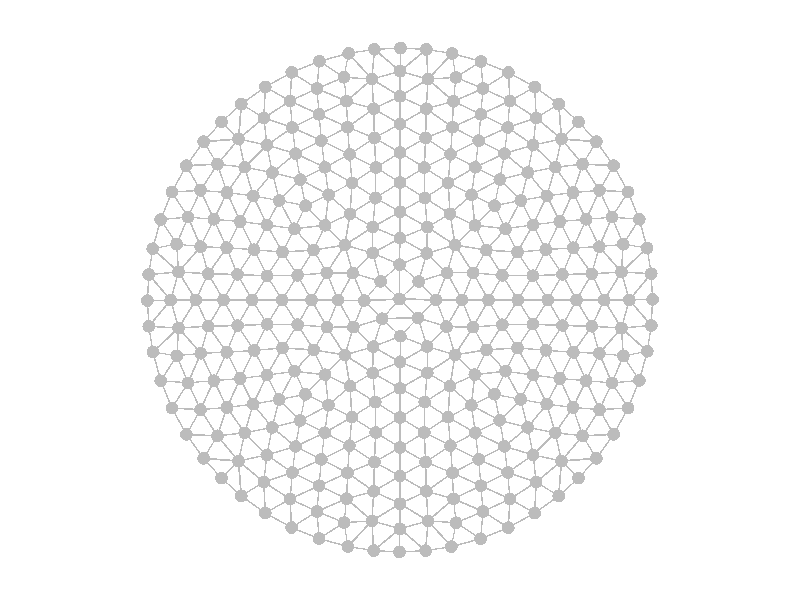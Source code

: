 #include "colors.inc"
background { rgb <1, 1, 1> }
camera {location <0, 0, 10>up <0,1,0> right <-1.33,0,0> angle 18look_at <0, 0, 0> sky <0, 1, 0> }
sphere { <-0.42936, -0.903133, 0>, 0.025 texture {  pigment { rgb <0.5, 0.5, 0.5> } } }
sphere { <-0.32062, -0.947208, 0>, 0.025 texture {  pigment { rgb <0.5, 0.5, 0.5> } } }
sphere { <-0.206312, -0.978486, 0>, 0.025 texture {  pigment { rgb <0.5, 0.5, 0.5> } } }
sphere { <-0.104455, -0.99453, 0>, 0.025 texture {  pigment { rgb <0.5, 0.5, 0.5> } } }
sphere { <-0.00218322, -0.999998, 0>, 0.025 texture {  pigment { rgb <0.5, 0.5, 0.5> } } }
sphere { <0.101123, -0.994874, 0>, 0.025 texture {  pigment { rgb <0.5, 0.5, 0.5> } } }
sphere { <0.203644, -0.979045, 0>, 0.025 texture {  pigment { rgb <0.5, 0.5, 0.5> } } }
sphere { <0.319202, -0.947687, 0>, 0.025 texture {  pigment { rgb <0.5, 0.5, 0.5> } } }
sphere { <0.428672, -0.90346, 0>, 0.025 texture {  pigment { rgb <0.5, 0.5, 0.5> } } }
sphere { <-0.533733, -0.845653, 0>, 0.025 texture {  pigment { rgb <0.5, 0.5, 0.5> } } }
sphere { <-0.435011, -0.789925, 0>, 0.025 texture {  pigment { rgb <0.5, 0.5, 0.5> } } }
sphere { <-0.328721, -0.839279, 0>, 0.025 texture {  pigment { rgb <0.5, 0.5, 0.5> } } }
sphere { <-0.221534, -0.883723, 0>, 0.025 texture {  pigment { rgb <0.5, 0.5, 0.5> } } }
sphere { <-0.111233, -0.876614, 0>, 0.025 texture {  pigment { rgb <0.5, 0.5, 0.5> } } }
sphere { <-0.000230191, -0.908043, 0>, 0.025 texture {  pigment { rgb <0.5, 0.5, 0.5> } } }
sphere { <0.111223, -0.876786, 0>, 0.025 texture {  pigment { rgb <0.5, 0.5, 0.5> } } }
sphere { <0.221937, -0.884265, 0>, 0.025 texture {  pigment { rgb <0.5, 0.5, 0.5> } } }
sphere { <0.328951, -0.839371, 0>, 0.025 texture {  pigment { rgb <0.5, 0.5, 0.5> } } }
sphere { <0.435139, -0.789933, 0>, 0.025 texture {  pigment { rgb <0.5, 0.5, 0.5> } } }
sphere { <0.533396, -0.845866, 0>, 0.025 texture {  pigment { rgb <0.5, 0.5, 0.5> } } }
sphere { <-0.707084, -0.70713, 0>, 0.025 texture {  pigment { rgb <0.5, 0.5, 0.5> } } }
sphere { <-0.628694, -0.777653, 0>, 0.025 texture {  pigment { rgb <0.5, 0.5, 0.5> } } }
sphere { <-0.539055, -0.722903, 0>, 0.025 texture {  pigment { rgb <0.5, 0.5, 0.5> } } }
sphere { <-0.426435, -0.684886, 0>, 0.025 texture {  pigment { rgb <0.5, 0.5, 0.5> } } }
sphere { <-0.32021, -0.737099, 0>, 0.025 texture {  pigment { rgb <0.5, 0.5, 0.5> } } }
sphere { <-0.211526, -0.788722, 0>, 0.025 texture {  pigment { rgb <0.5, 0.5, 0.5> } } }
sphere { <-0.103988, -0.759231, 0>, 0.025 texture {  pigment { rgb <0.5, 0.5, 0.5> } } }
sphere { <0.000160603, -0.808658, 0>, 0.025 texture {  pigment { rgb <0.5, 0.5, 0.5> } } }
sphere { <0.104153, -0.759324, 0>, 0.025 texture {  pigment { rgb <0.5, 0.5, 0.5> } } }
sphere { <0.211776, -0.789184, 0>, 0.025 texture {  pigment { rgb <0.5, 0.5, 0.5> } } }
sphere { <0.320283, -0.737144, 0>, 0.025 texture {  pigment { rgb <0.5, 0.5, 0.5> } } }
sphere { <0.426374, -0.684694, 0>, 0.025 texture {  pigment { rgb <0.5, 0.5, 0.5> } } }
sphere { <0.539057, -0.72285, 0>, 0.025 texture {  pigment { rgb <0.5, 0.5, 0.5> } } }
sphere { <0.628532, -0.777784, 0>, 0.025 texture {  pigment { rgb <0.5, 0.5, 0.5> } } }
sphere { <0.707106, -0.707107, 0>, 0.025 texture {  pigment { rgb <0.5, 0.5, 0.5> } } }
sphere { <-0.777637, -0.628713, 0>, 0.025 texture {  pigment { rgb <0.5, 0.5, 0.5> } } }
sphere { <-0.639243, -0.639239, 0>, 0.025 texture {  pigment { rgb <0.5, 0.5, 0.5> } } }
sphere { <-0.527392, -0.614945, 0>, 0.025 texture {  pigment { rgb <0.5, 0.5, 0.5> } } }
sphere { <-0.4136, -0.58142, 0>, 0.025 texture {  pigment { rgb <0.5, 0.5, 0.5> } } }
sphere { <-0.311561, -0.632792, 0>, 0.025 texture {  pigment { rgb <0.5, 0.5, 0.5> } } }
sphere { <-0.207589, -0.686081, 0>, 0.025 texture {  pigment { rgb <0.5, 0.5, 0.5> } } }
sphere { <-0.101402, -0.6433, 0>, 0.025 texture {  pigment { rgb <0.5, 0.5, 0.5> } } }
sphere { <7.33196e-05, -0.698623, 0>, 0.025 texture {  pigment { rgb <0.5, 0.5, 0.5> } } }
sphere { <0.101354, -0.643359, 0>, 0.025 texture {  pigment { rgb <0.5, 0.5, 0.5> } } }
sphere { <0.207626, -0.686378, 0>, 0.025 texture {  pigment { rgb <0.5, 0.5, 0.5> } } }
sphere { <0.311376, -0.632781, 0>, 0.025 texture {  pigment { rgb <0.5, 0.5, 0.5> } } }
sphere { <0.413285, -0.581206, 0>, 0.025 texture {  pigment { rgb <0.5, 0.5, 0.5> } } }
sphere { <0.527173, -0.614729, 0>, 0.025 texture {  pigment { rgb <0.5, 0.5, 0.5> } } }
sphere { <0.639171, -0.639141, 0>, 0.025 texture {  pigment { rgb <0.5, 0.5, 0.5> } } }
sphere { <0.777784, -0.628532, 0>, 0.025 texture {  pigment { rgb <0.5, 0.5, 0.5> } } }
sphere { <-0.845639, -0.533755, 0>, 0.025 texture {  pigment { rgb <0.5, 0.5, 0.5> } } }
sphere { <-0.722934, -0.539037, 0>, 0.025 texture {  pigment { rgb <0.5, 0.5, 0.5> } } }
sphere { <-0.614974, -0.527346, 0>, 0.025 texture {  pigment { rgb <0.5, 0.5, 0.5> } } }
sphere { <-0.505985, -0.505909, 0>, 0.025 texture {  pigment { rgb <0.5, 0.5, 0.5> } } }
sphere { <-0.395011, -0.478267, 0>, 0.025 texture {  pigment { rgb <0.5, 0.5, 0.5> } } }
sphere { <-0.298315, -0.526885, 0>, 0.025 texture {  pigment { rgb <0.5, 0.5, 0.5> } } }
sphere { <-0.200017, -0.577891, 0>, 0.025 texture {  pigment { rgb <0.5, 0.5, 0.5> } } }
sphere { <-0.0963514, -0.526056, 0>, 0.025 texture {  pigment { rgb <0.5, 0.5, 0.5> } } }
sphere { <-5.43166e-05, -0.585125, 0>, 0.025 texture {  pigment { rgb <0.5, 0.5, 0.5> } } }
sphere { <0.0961681, -0.526029, 0>, 0.025 texture {  pigment { rgb <0.5, 0.5, 0.5> } } }
sphere { <0.1998, -0.578015, 0>, 0.025 texture {  pigment { rgb <0.5, 0.5, 0.5> } } }
sphere { <0.29793, -0.526749, 0>, 0.025 texture {  pigment { rgb <0.5, 0.5, 0.5> } } }
sphere { <0.39454, -0.477937, 0>, 0.025 texture {  pigment { rgb <0.5, 0.5, 0.5> } } }
sphere { <0.505658, -0.505682, 0>, 0.025 texture {  pigment { rgb <0.5, 0.5, 0.5> } } }
sphere { <0.614715, -0.527168, 0>, 0.025 texture {  pigment { rgb <0.5, 0.5, 0.5> } } }
sphere { <0.722856, -0.539032, 0>, 0.025 texture {  pigment { rgb <0.5, 0.5, 0.5> } } }
sphere { <0.845876, -0.53338, 0>, 0.025 texture {  pigment { rgb <0.5, 0.5, 0.5> } } }
sphere { <-0.903133, -0.42936, 0>, 0.025 texture {  pigment { rgb <0.5, 0.5, 0.5> } } }
sphere { <-0.78994, -0.434982, 0>, 0.025 texture {  pigment { rgb <0.5, 0.5, 0.5> } } }
sphere { <-0.684903, -0.426383, 0>, 0.025 texture {  pigment { rgb <0.5, 0.5, 0.5> } } }
sphere { <-0.581468, -0.413544, 0>, 0.025 texture {  pigment { rgb <0.5, 0.5, 0.5> } } }
sphere { <-0.478342, -0.394864, 0>, 0.025 texture {  pigment { rgb <0.5, 0.5, 0.5> } } }
sphere { <-0.374586, -0.374345, 0>, 0.025 texture {  pigment { rgb <0.5, 0.5, 0.5> } } }
sphere { <-0.283217, -0.417829, 0>, 0.025 texture {  pigment { rgb <0.5, 0.5, 0.5> } } }
sphere { <-0.190419, -0.465005, 0>, 0.025 texture {  pigment { rgb <0.5, 0.5, 0.5> } } }
sphere { <-0.0980477, -0.405316, 0>, 0.025 texture {  pigment { rgb <0.5, 0.5, 0.5> } } }
sphere { <-4.48079e-05, -0.466477, 0>, 0.025 texture {  pigment { rgb <0.5, 0.5, 0.5> } } }
sphere { <0.097818, -0.405087, 0>, 0.025 texture {  pigment { rgb <0.5, 0.5, 0.5> } } }
sphere { <0.189997, -0.464913, 0>, 0.025 texture {  pigment { rgb <0.5, 0.5, 0.5> } } }
sphere { <0.282683, -0.417642, 0>, 0.025 texture {  pigment { rgb <0.5, 0.5, 0.5> } } }
sphere { <0.373985, -0.374094, 0>, 0.025 texture {  pigment { rgb <0.5, 0.5, 0.5> } } }
sphere { <0.477931, -0.394613, 0>, 0.025 texture {  pigment { rgb <0.5, 0.5, 0.5> } } }
sphere { <0.581178, -0.413322, 0>, 0.025 texture {  pigment { rgb <0.5, 0.5, 0.5> } } }
sphere { <0.684665, -0.426394, 0>, 0.025 texture {  pigment { rgb <0.5, 0.5, 0.5> } } }
sphere { <0.789908, -0.435148, 0>, 0.025 texture {  pigment { rgb <0.5, 0.5, 0.5> } } }
sphere { <0.903455, -0.428684, 0>, 0.025 texture {  pigment { rgb <0.5, 0.5, 0.5> } } }
sphere { <-0.947206, -0.320627, 0>, 0.025 texture {  pigment { rgb <0.5, 0.5, 0.5> } } }
sphere { <-0.839297, -0.32869, 0>, 0.025 texture {  pigment { rgb <0.5, 0.5, 0.5> } } }
sphere { <-0.737118, -0.320173, 0>, 0.025 texture {  pigment { rgb <0.5, 0.5, 0.5> } } }
sphere { <-0.632815, -0.311535, 0>, 0.025 texture {  pigment { rgb <0.5, 0.5, 0.5> } } }
sphere { <-0.52688, -0.29821, 0>, 0.025 texture {  pigment { rgb <0.5, 0.5, 0.5> } } }
sphere { <-0.417825, -0.282903, 0>, 0.025 texture {  pigment { rgb <0.5, 0.5, 0.5> } } }
sphere { <-0.29666, -0.296531, 0>, 0.025 texture {  pigment { rgb <0.5, 0.5, 0.5> } } }
sphere { <-0.198207, -0.342145, 0>, 0.025 texture {  pigment { rgb <0.5, 0.5, 0.5> } } }
sphere { <-0.107986, -0.289519, 0>, 0.025 texture {  pigment { rgb <0.5, 0.5, 0.5> } } }
sphere { <-0.000111029, -0.350599, 0>, 0.025 texture {  pigment { rgb <0.5, 0.5, 0.5> } } }
sphere { <0.107944, -0.288905, 0>, 0.025 texture {  pigment { rgb <0.5, 0.5, 0.5> } } }
sphere { <0.197873, -0.34182, 0>, 0.025 texture {  pigment { rgb <0.5, 0.5, 0.5> } } }
sphere { <0.29623, -0.296282, 0>, 0.025 texture {  pigment { rgb <0.5, 0.5, 0.5> } } }
sphere { <0.417695, -0.282824, 0>, 0.025 texture {  pigment { rgb <0.5, 0.5, 0.5> } } }
sphere { <0.526791, -0.297954, 0>, 0.025 texture {  pigment { rgb <0.5, 0.5, 0.5> } } }
sphere { <0.632763, -0.311353, 0>, 0.025 texture {  pigment { rgb <0.5, 0.5, 0.5> } } }
sphere { <0.737089, -0.32028, 0>, 0.025 texture {  pigment { rgb <0.5, 0.5, 0.5> } } }
sphere { <0.839323, -0.32897, 0>, 0.025 texture {  pigment { rgb <0.5, 0.5, 0.5> } } }
sphere { <0.947681, -0.31922, 0>, 0.025 texture {  pigment { rgb <0.5, 0.5, 0.5> } } }
sphere { <-0.978481, -0.206338, 0>, 0.025 texture {  pigment { rgb <0.5, 0.5, 0.5> } } }
sphere { <-0.883722, -0.221468, 0>, 0.025 texture {  pigment { rgb <0.5, 0.5, 0.5> } } }
sphere { <-0.788731, -0.211463, 0>, 0.025 texture {  pigment { rgb <0.5, 0.5, 0.5> } } }
sphere { <-0.686096, -0.207568, 0>, 0.025 texture {  pigment { rgb <0.5, 0.5, 0.5> } } }
sphere { <-0.577853, -0.200015, 0>, 0.025 texture {  pigment { rgb <0.5, 0.5, 0.5> } } }
sphere { <-0.46487, -0.190232, 0>, 0.025 texture {  pigment { rgb <0.5, 0.5, 0.5> } } }
sphere { <-0.341807, -0.198023, 0>, 0.025 texture {  pigment { rgb <0.5, 0.5, 0.5> } } }
sphere { <-0.218042, -0.218321, 0>, 0.025 texture {  pigment { rgb <0.5, 0.5, 0.5> } } }
sphere { <-0.106478, -0.185552, 0>, 0.025 texture {  pigment { rgb <0.5, 0.5, 0.5> } } }
sphere { <0.000240203, -0.24637, 0>, 0.025 texture {  pigment { rgb <0.5, 0.5, 0.5> } } }
sphere { <0.107533, -0.184469, 0>, 0.025 texture {  pigment { rgb <0.5, 0.5, 0.5> } } }
sphere { <0.218036, -0.217723, 0>, 0.025 texture {  pigment { rgb <0.5, 0.5, 0.5> } } }
sphere { <0.342113, -0.197966, 0>, 0.025 texture {  pigment { rgb <0.5, 0.5, 0.5> } } }
sphere { <0.465094, -0.190131, 0>, 0.025 texture {  pigment { rgb <0.5, 0.5, 0.5> } } }
sphere { <0.578052, -0.199756, 0>, 0.025 texture {  pigment { rgb <0.5, 0.5, 0.5> } } }
sphere { <0.686353, -0.207654, 0>, 0.025 texture {  pigment { rgb <0.5, 0.5, 0.5> } } }
sphere { <0.789144, -0.211853, 0>, 0.025 texture {  pigment { rgb <0.5, 0.5, 0.5> } } }
sphere { <0.884258, -0.222015, 0>, 0.025 texture {  pigment { rgb <0.5, 0.5, 0.5> } } }
sphere { <0.979039, -0.203674, 0>, 0.025 texture {  pigment { rgb <0.5, 0.5, 0.5> } } }
sphere { <-0.994528, -0.104472, 0>, 0.025 texture {  pigment { rgb <0.5, 0.5, 0.5> } } }
sphere { <-0.876587, -0.111155, 0>, 0.025 texture {  pigment { rgb <0.5, 0.5, 0.5> } } }
sphere { <-0.759238, -0.103917, 0>, 0.025 texture {  pigment { rgb <0.5, 0.5, 0.5> } } }
sphere { <-0.643328, -0.10146, 0>, 0.025 texture {  pigment { rgb <0.5, 0.5, 0.5> } } }
sphere { <-0.525968, -0.0964449, 0>, 0.025 texture {  pigment { rgb <0.5, 0.5, 0.5> } } }
sphere { <-0.405104, -0.0979609, 0>, 0.025 texture {  pigment { rgb <0.5, 0.5, 0.5> } } }
sphere { <-0.289044, -0.10787, 0>, 0.025 texture {  pigment { rgb <0.5, 0.5, 0.5> } } }
sphere { <-0.184826, -0.107581, 0>, 0.025 texture {  pigment { rgb <0.5, 0.5, 0.5> } } }
sphere { <-0.0706265, -0.0744116, 0>, 0.025 texture {  pigment { rgb <0.5, 0.5, 0.5> } } }
sphere { <0.0014612, -0.143597, 0>, 0.025 texture {  pigment { rgb <0.5, 0.5, 0.5> } } }
sphere { <0.0709538, -0.0706792, 0>, 0.025 texture {  pigment { rgb <0.5, 0.5, 0.5> } } }
sphere { <0.184275, -0.105946, 0>, 0.025 texture {  pigment { rgb <0.5, 0.5, 0.5> } } }
sphere { <0.28878, -0.107923, 0>, 0.025 texture {  pigment { rgb <0.5, 0.5, 0.5> } } }
sphere { <0.405065, -0.0980131, 0>, 0.025 texture {  pigment { rgb <0.5, 0.5, 0.5> } } }
sphere { <0.52603, -0.0960982, 0>, 0.025 texture {  pigment { rgb <0.5, 0.5, 0.5> } } }
sphere { <0.643284, -0.101272, 0>, 0.025 texture {  pigment { rgb <0.5, 0.5, 0.5> } } }
sphere { <0.759282, -0.104193, 0>, 0.025 texture {  pigment { rgb <0.5, 0.5, 0.5> } } }
sphere { <0.876747, -0.111276, 0>, 0.025 texture {  pigment { rgb <0.5, 0.5, 0.5> } } }
sphere { <0.994872, -0.101142, 0>, 0.025 texture {  pigment { rgb <0.5, 0.5, 0.5> } } }
sphere { <-0.999997, -0.00224538, 0>, 0.025 texture {  pigment { rgb <0.5, 0.5, 0.5> } } }
sphere { <-0.908064, -0.000199633, 0>, 0.025 texture {  pigment { rgb <0.5, 0.5, 0.5> } } }
sphere { <-0.808643, 0.000219887, 0>, 0.025 texture {  pigment { rgb <0.5, 0.5, 0.5> } } }
sphere { <-0.698722, 5.69038e-05, 0>, 0.025 texture {  pigment { rgb <0.5, 0.5, 0.5> } } }
sphere { <-0.585265, -0.00014226, 0>, 0.025 texture {  pigment { rgb <0.5, 0.5, 0.5> } } }
sphere { <-0.466573, -0.000226128, 0>, 0.025 texture {  pigment { rgb <0.5, 0.5, 0.5> } } }
sphere { <-0.350561, -1.84783e-05, 0>, 0.025 texture {  pigment { rgb <0.5, 0.5, 0.5> } } }
sphere { <-0.245608, -0.000194825, 0>, 0.025 texture {  pigment { rgb <0.5, 0.5, 0.5> } } }
sphere { <-0.141173, -0.00215178, 0>, 0.025 texture {  pigment { rgb <0.5, 0.5, 0.5> } } }
sphere { <-0.00240312, 0.00369175, 0>, 0.025 texture {  pigment { rgb <0.5, 0.5, 0.5> } } }
sphere { <0.142218, 0.000694166, 0>, 0.025 texture {  pigment { rgb <0.5, 0.5, 0.5> } } }
sphere { <0.245731, 0.000247178, 0>, 0.025 texture {  pigment { rgb <0.5, 0.5, 0.5> } } }
sphere { <0.350288, -0.000340394, 0>, 0.025 texture {  pigment { rgb <0.5, 0.5, 0.5> } } }
sphere { <0.466299, -4.69343e-05, 0>, 0.025 texture {  pigment { rgb <0.5, 0.5, 0.5> } } }
sphere { <0.585063, 6.94318e-05, 0>, 0.025 texture {  pigment { rgb <0.5, 0.5, 0.5> } } }
sphere { <0.698566, -9.38576e-05, 0>, 0.025 texture {  pigment { rgb <0.5, 0.5, 0.5> } } }
sphere { <0.808634, -0.00028214, 0>, 0.025 texture {  pigment { rgb <0.5, 0.5, 0.5> } } }
sphere { <0.908042, 0.000133086, 0>, 0.025 texture {  pigment { rgb <0.5, 0.5, 0.5> } } }
sphere { <0.999998, 0.00217254, 0>, 0.025 texture {  pigment { rgb <0.5, 0.5, 0.5> } } }
sphere { <-0.994877, 0.101093, 0>, 0.025 texture {  pigment { rgb <0.5, 0.5, 0.5> } } }
sphere { <-0.876793, 0.111338, 0>, 0.025 texture {  pigment { rgb <0.5, 0.5, 0.5> } } }
sphere { <-0.759332, 0.104225, 0>, 0.025 texture {  pigment { rgb <0.5, 0.5, 0.5> } } }
sphere { <-0.643435, 0.101323, 0>, 0.025 texture {  pigment { rgb <0.5, 0.5, 0.5> } } }
sphere { <-0.526311, 0.0960026, 0>, 0.025 texture {  pigment { rgb <0.5, 0.5, 0.5> } } }
sphere { <-0.405627, 0.0978423, 0>, 0.025 texture {  pigment { rgb <0.5, 0.5, 0.5> } } }
sphere { <-0.29015, 0.10797, 0>, 0.025 texture {  pigment { rgb <0.5, 0.5, 0.5> } } }
sphere { <-0.186987, 0.106504, 0>, 0.025 texture {  pigment { rgb <0.5, 0.5, 0.5> } } }
sphere { <-0.0768443, 0.0742275, 0>, 0.025 texture {  pigment { rgb <0.5, 0.5, 0.5> } } }
sphere { <-0.00134694, 0.140408, 0>, 0.025 texture {  pigment { rgb <0.5, 0.5, 0.5> } } }
sphere { <0.0737974, 0.0734472, 0>, 0.025 texture {  pigment { rgb <0.5, 0.5, 0.5> } } }
sphere { <0.185901, 0.107897, 0>, 0.025 texture {  pigment { rgb <0.5, 0.5, 0.5> } } }
sphere { <0.289614, 0.107893, 0>, 0.025 texture {  pigment { rgb <0.5, 0.5, 0.5> } } }
sphere { <0.405269, 0.0977157, 0>, 0.025 texture {  pigment { rgb <0.5, 0.5, 0.5> } } }
sphere { <0.52599, 0.0963446, 0>, 0.025 texture {  pigment { rgb <0.5, 0.5, 0.5> } } }
sphere { <0.643331, 0.101418, 0>, 0.025 texture {  pigment { rgb <0.5, 0.5, 0.5> } } }
sphere { <0.759216, 0.103934, 0>, 0.025 texture {  pigment { rgb <0.5, 0.5, 0.5> } } }
sphere { <0.876612, 0.111139, 0>, 0.025 texture {  pigment { rgb <0.5, 0.5, 0.5> } } }
sphere { <0.994531, 0.104438, 0>, 0.025 texture {  pigment { rgb <0.5, 0.5, 0.5> } } }
sphere { <-0.979052, 0.20361, 0>, 0.025 texture {  pigment { rgb <0.5, 0.5, 0.5> } } }
sphere { <-0.884263, 0.22201, 0>, 0.025 texture {  pigment { rgb <0.5, 0.5, 0.5> } } }
sphere { <-0.789191, 0.211846, 0>, 0.025 texture {  pigment { rgb <0.5, 0.5, 0.5> } } }
sphere { <-0.686421, 0.207663, 0>, 0.025 texture {  pigment { rgb <0.5, 0.5, 0.5> } } }
sphere { <-0.57821, 0.199765, 0>, 0.025 texture {  pigment { rgb <0.5, 0.5, 0.5> } } }
sphere { <-0.465212, 0.190111, 0>, 0.025 texture {  pigment { rgb <0.5, 0.5, 0.5> } } }
sphere { <-0.342389, 0.198182, 0>, 0.025 texture {  pigment { rgb <0.5, 0.5, 0.5> } } }
sphere { <-0.218382, 0.218105, 0>, 0.025 texture {  pigment { rgb <0.5, 0.5, 0.5> } } }
sphere { <-0.108129, 0.186391, 0>, 0.025 texture {  pigment { rgb <0.5, 0.5, 0.5> } } }
sphere { <-0.000197431, 0.245255, 0>, 0.025 texture {  pigment { rgb <0.5, 0.5, 0.5> } } }
sphere { <0.106038, 0.185364, 0>, 0.025 texture {  pigment { rgb <0.5, 0.5, 0.5> } } }
sphere { <0.218084, 0.218249, 0>, 0.025 texture {  pigment { rgb <0.5, 0.5, 0.5> } } }
sphere { <0.341858, 0.198023, 0>, 0.025 texture {  pigment { rgb <0.5, 0.5, 0.5> } } }
sphere { <0.464836, 0.190156, 0>, 0.025 texture {  pigment { rgb <0.5, 0.5, 0.5> } } }
sphere { <0.577793, 0.199968, 0>, 0.025 texture {  pigment { rgb <0.5, 0.5, 0.5> } } }
sphere { <0.686096, 0.207544, 0>, 0.025 texture {  pigment { rgb <0.5, 0.5, 0.5> } } }
sphere { <0.788741, 0.211444, 0>, 0.025 texture {  pigment { rgb <0.5, 0.5, 0.5> } } }
sphere { <0.883746, 0.22143, 0>, 0.025 texture {  pigment { rgb <0.5, 0.5, 0.5> } } }
sphere { <0.978491, 0.206289, 0>, 0.025 texture {  pigment { rgb <0.5, 0.5, 0.5> } } }
sphere { <-0.947688, 0.319197, 0>, 0.025 texture {  pigment { rgb <0.5, 0.5, 0.5> } } }
sphere { <-0.839314, 0.329004, 0>, 0.025 texture {  pigment { rgb <0.5, 0.5, 0.5> } } }
sphere { <-0.737128, 0.32032, 0>, 0.025 texture {  pigment { rgb <0.5, 0.5, 0.5> } } }
sphere { <-0.632791, 0.311377, 0>, 0.025 texture {  pigment { rgb <0.5, 0.5, 0.5> } } }
sphere { <-0.526918, 0.297948, 0>, 0.025 texture {  pigment { rgb <0.5, 0.5, 0.5> } } }
sphere { <-0.417878, 0.282964, 0>, 0.025 texture {  pigment { rgb <0.5, 0.5, 0.5> } } }
sphere { <-0.296496, 0.296589, 0>, 0.025 texture {  pigment { rgb <0.5, 0.5, 0.5> } } }
sphere { <-0.19789, 0.341852, 0>, 0.025 texture {  pigment { rgb <0.5, 0.5, 0.5> } } }
sphere { <-0.107779, 0.289727, 0>, 0.025 texture {  pigment { rgb <0.5, 0.5, 0.5> } } }
sphere { <0.00058113, 0.35013, 0>, 0.025 texture {  pigment { rgb <0.5, 0.5, 0.5> } } }
sphere { <0.108074, 0.289217, 0>, 0.025 texture {  pigment { rgb <0.5, 0.5, 0.5> } } }
sphere { <0.198363, 0.342132, 0>, 0.025 texture {  pigment { rgb <0.5, 0.5, 0.5> } } }
sphere { <0.296713, 0.296472, 0>, 0.025 texture {  pigment { rgb <0.5, 0.5, 0.5> } } }
sphere { <0.41788, 0.282958, 0>, 0.025 texture {  pigment { rgb <0.5, 0.5, 0.5> } } }
sphere { <0.526894, 0.298192, 0>, 0.025 texture {  pigment { rgb <0.5, 0.5, 0.5> } } }
sphere { <0.632828, 0.31154, 0>, 0.025 texture {  pigment { rgb <0.5, 0.5, 0.5> } } }
sphere { <0.737143, 0.320176, 0>, 0.025 texture {  pigment { rgb <0.5, 0.5, 0.5> } } }
sphere { <0.839323, 0.32867, 0>, 0.025 texture {  pigment { rgb <0.5, 0.5, 0.5> } } }
sphere { <0.947218, 0.32059, 0>, 0.025 texture {  pigment { rgb <0.5, 0.5, 0.5> } } }
sphere { <-0.903454, 0.428684, 0>, 0.025 texture {  pigment { rgb <0.5, 0.5, 0.5> } } }
sphere { <-0.78988, 0.435188, 0>, 0.025 texture {  pigment { rgb <0.5, 0.5, 0.5> } } }
sphere { <-0.684683, 0.426434, 0>, 0.025 texture {  pigment { rgb <0.5, 0.5, 0.5> } } }
sphere { <-0.5812, 0.413302, 0>, 0.025 texture {  pigment { rgb <0.5, 0.5, 0.5> } } }
sphere { <-0.478054, 0.394635, 0>, 0.025 texture {  pigment { rgb <0.5, 0.5, 0.5> } } }
sphere { <-0.374106, 0.374378, 0>, 0.025 texture {  pigment { rgb <0.5, 0.5, 0.5> } } }
sphere { <-0.282597, 0.417742, 0>, 0.025 texture {  pigment { rgb <0.5, 0.5, 0.5> } } }
sphere { <-0.189738, 0.4648, 0>, 0.025 texture {  pigment { rgb <0.5, 0.5, 0.5> } } }
sphere { <-0.0974056, 0.405274, 0>, 0.025 texture {  pigment { rgb <0.5, 0.5, 0.5> } } }
sphere { <0.00035545, 0.466269, 0>, 0.025 texture {  pigment { rgb <0.5, 0.5, 0.5> } } }
sphere { <0.0983188, 0.405093, 0>, 0.025 texture {  pigment { rgb <0.5, 0.5, 0.5> } } }
sphere { <0.190507, 0.465007, 0>, 0.025 texture {  pigment { rgb <0.5, 0.5, 0.5> } } }
sphere { <0.283226, 0.417892, 0>, 0.025 texture {  pigment { rgb <0.5, 0.5, 0.5> } } }
sphere { <0.374554, 0.37434, 0>, 0.025 texture {  pigment { rgb <0.5, 0.5, 0.5> } } }
sphere { <0.478317, 0.394874, 0>, 0.025 texture {  pigment { rgb <0.5, 0.5, 0.5> } } }
sphere { <0.581453, 0.41353, 0>, 0.025 texture {  pigment { rgb <0.5, 0.5, 0.5> } } }
sphere { <0.68488, 0.426389, 0>, 0.025 texture {  pigment { rgb <0.5, 0.5, 0.5> } } }
sphere { <0.789953, 0.434982, 0>, 0.025 texture {  pigment { rgb <0.5, 0.5, 0.5> } } }
sphere { <0.903142, 0.429343, 0>, 0.025 texture {  pigment { rgb <0.5, 0.5, 0.5> } } }
sphere { <-0.845877, 0.533379, 0>, 0.025 texture {  pigment { rgb <0.5, 0.5, 0.5> } } }
sphere { <-0.722788, 0.539059, 0>, 0.025 texture {  pigment { rgb <0.5, 0.5, 0.5> } } }
sphere { <-0.614629, 0.527175, 0>, 0.025 texture {  pigment { rgb <0.5, 0.5, 0.5> } } }
sphere { <-0.505576, 0.505632, 0>, 0.025 texture {  pigment { rgb <0.5, 0.5, 0.5> } } }
sphere { <-0.394447, 0.478101, 0>, 0.025 texture {  pigment { rgb <0.5, 0.5, 0.5> } } }
sphere { <-0.297757, 0.526717, 0>, 0.025 texture {  pigment { rgb <0.5, 0.5, 0.5> } } }
sphere { <-0.199666, 0.577901, 0>, 0.025 texture {  pigment { rgb <0.5, 0.5, 0.5> } } }
sphere { <-0.0959544, 0.526027, 0>, 0.025 texture {  pigment { rgb <0.5, 0.5, 0.5> } } }
sphere { <0.000139555, 0.585047, 0>, 0.025 texture {  pigment { rgb <0.5, 0.5, 0.5> } } }
sphere { <0.0964011, 0.525941, 0>, 0.025 texture {  pigment { rgb <0.5, 0.5, 0.5> } } }
sphere { <0.199988, 0.577944, 0>, 0.025 texture {  pigment { rgb <0.5, 0.5, 0.5> } } }
sphere { <0.298281, 0.526954, 0>, 0.025 texture {  pigment { rgb <0.5, 0.5, 0.5> } } }
sphere { <0.395012, 0.478284, 0>, 0.025 texture {  pigment { rgb <0.5, 0.5, 0.5> } } }
sphere { <0.505957, 0.505955, 0>, 0.025 texture {  pigment { rgb <0.5, 0.5, 0.5> } } }
sphere { <0.614949, 0.527368, 0>, 0.025 texture {  pigment { rgb <0.5, 0.5, 0.5> } } }
sphere { <0.722899, 0.539061, 0>, 0.025 texture {  pigment { rgb <0.5, 0.5, 0.5> } } }
sphere { <0.845655, 0.533731, 0>, 0.025 texture {  pigment { rgb <0.5, 0.5, 0.5> } } }
sphere { <-0.777804, 0.628507, 0>, 0.025 texture {  pigment { rgb <0.5, 0.5, 0.5> } } }
sphere { <-0.639075, 0.639153, 0>, 0.025 texture {  pigment { rgb <0.5, 0.5, 0.5> } } }
sphere { <-0.52712, 0.614645, 0>, 0.025 texture {  pigment { rgb <0.5, 0.5, 0.5> } } }
sphere { <-0.41317, 0.581197, 0>, 0.025 texture {  pigment { rgb <0.5, 0.5, 0.5> } } }
sphere { <-0.311331, 0.632673, 0>, 0.025 texture {  pigment { rgb <0.5, 0.5, 0.5> } } }
sphere { <-0.207599, 0.686279, 0>, 0.025 texture {  pigment { rgb <0.5, 0.5, 0.5> } } }
sphere { <-0.101362, 0.643314, 0>, 0.025 texture {  pigment { rgb <0.5, 0.5, 0.5> } } }
sphere { <-9.58646e-05, 0.698574, 0>, 0.025 texture {  pigment { rgb <0.5, 0.5, 0.5> } } }
sphere { <0.101338, 0.643231, 0>, 0.025 texture {  pigment { rgb <0.5, 0.5, 0.5> } } }
sphere { <0.207549, 0.686106, 0>, 0.025 texture {  pigment { rgb <0.5, 0.5, 0.5> } } }
sphere { <0.311459, 0.632851, 0>, 0.025 texture {  pigment { rgb <0.5, 0.5, 0.5> } } }
sphere { <0.413578, 0.581451, 0>, 0.025 texture {  pigment { rgb <0.5, 0.5, 0.5> } } }
sphere { <0.527303, 0.614942, 0>, 0.025 texture {  pigment { rgb <0.5, 0.5, 0.5> } } }
sphere { <0.639219, 0.639243, 0>, 0.025 texture {  pigment { rgb <0.5, 0.5, 0.5> } } }
sphere { <0.777652, 0.628695, 0>, 0.025 texture {  pigment { rgb <0.5, 0.5, 0.5> } } }
sphere { <-0.707133, 0.70708, 0>, 0.025 texture {  pigment { rgb <0.5, 0.5, 0.5> } } }
sphere { <-0.628537, 0.77778, 0>, 0.025 texture {  pigment { rgb <0.5, 0.5, 0.5> } } }
sphere { <-0.539032, 0.72282, 0>, 0.025 texture {  pigment { rgb <0.5, 0.5, 0.5> } } }
sphere { <-0.426317, 0.684633, 0>, 0.025 texture {  pigment { rgb <0.5, 0.5, 0.5> } } }
sphere { <-0.320293, 0.737028, 0>, 0.025 texture {  pigment { rgb <0.5, 0.5, 0.5> } } }
sphere { <-0.211811, 0.789103, 0>, 0.025 texture {  pigment { rgb <0.5, 0.5, 0.5> } } }
sphere { <-0.104227, 0.759253, 0>, 0.025 texture {  pigment { rgb <0.5, 0.5, 0.5> } } }
sphere { <-0.000227559, 0.808593, 0>, 0.025 texture {  pigment { rgb <0.5, 0.5, 0.5> } } }
sphere { <0.103872, 0.759178, 0>, 0.025 texture {  pigment { rgb <0.5, 0.5, 0.5> } } }
sphere { <0.211478, 0.788714, 0>, 0.025 texture {  pigment { rgb <0.5, 0.5, 0.5> } } }
sphere { <0.320091, 0.737101, 0>, 0.025 texture {  pigment { rgb <0.5, 0.5, 0.5> } } }
sphere { <0.426378, 0.684874, 0>, 0.025 texture {  pigment { rgb <0.5, 0.5, 0.5> } } }
sphere { <0.538987, 0.722945, 0>, 0.025 texture {  pigment { rgb <0.5, 0.5, 0.5> } } }
sphere { <0.628703, 0.777646, 0>, 0.025 texture {  pigment { rgb <0.5, 0.5, 0.5> } } }
sphere { <0.707127, 0.707086, 0>, 0.025 texture {  pigment { rgb <0.5, 0.5, 0.5> } } }
sphere { <-0.533409, 0.845857, 0>, 0.025 texture {  pigment { rgb <0.5, 0.5, 0.5> } } }
sphere { <-0.435134, 0.789876, 0>, 0.025 texture {  pigment { rgb <0.5, 0.5, 0.5> } } }
sphere { <-0.329, 0.839295, 0>, 0.025 texture {  pigment { rgb <0.5, 0.5, 0.5> } } }
sphere { <-0.222011, 0.884228, 0>, 0.025 texture {  pigment { rgb <0.5, 0.5, 0.5> } } }
sphere { <-0.111314, 0.876755, 0>, 0.025 texture {  pigment { rgb <0.5, 0.5, 0.5> } } }
sphere { <0.00017282, 0.908017, 0>, 0.025 texture {  pigment { rgb <0.5, 0.5, 0.5> } } }
sphere { <0.111094, 0.876569, 0>, 0.025 texture {  pigment { rgb <0.5, 0.5, 0.5> } } }
sphere { <0.221467, 0.883735, 0>, 0.025 texture {  pigment { rgb <0.5, 0.5, 0.5> } } }
sphere { <0.32863, 0.839292, 0>, 0.025 texture {  pigment { rgb <0.5, 0.5, 0.5> } } }
sphere { <0.434986, 0.789931, 0>, 0.025 texture {  pigment { rgb <0.5, 0.5, 0.5> } } }
sphere { <0.533735, 0.845652, 0>, 0.025 texture {  pigment { rgb <0.5, 0.5, 0.5> } } }
sphere { <-0.428701, 0.903446, 0>, 0.025 texture {  pigment { rgb <0.5, 0.5, 0.5> } } }
sphere { <-0.319252, 0.94767, 0>, 0.025 texture {  pigment { rgb <0.5, 0.5, 0.5> } } }
sphere { <-0.203675, 0.979039, 0>, 0.025 texture {  pigment { rgb <0.5, 0.5, 0.5> } } }
sphere { <-0.101157, 0.99487, 0>, 0.025 texture {  pigment { rgb <0.5, 0.5, 0.5> } } }
sphere { <0.00217983, 0.999998, 0>, 0.025 texture {  pigment { rgb <0.5, 0.5, 0.5> } } }
sphere { <0.104428, 0.994532, 0>, 0.025 texture {  pigment { rgb <0.5, 0.5, 0.5> } } }
sphere { <0.206314, 0.978486, 0>, 0.025 texture {  pigment { rgb <0.5, 0.5, 0.5> } } }
sphere { <0.320599, 0.947215, 0>, 0.025 texture {  pigment { rgb <0.5, 0.5, 0.5> } } }
sphere { <0.429356, 0.903135, 0>, 0.025 texture {  pigment { rgb <0.5, 0.5, 0.5> } } }
cylinder { <-0.00218322, -0.999998, 0>, <0.101123, -0.994874, 0>, 0.00258584 texture {  pigment { rgb <0.5, 0.5, 0.5> } } }
cylinder { <-0.00218322, -0.999998, 0>, <-0.000230191, -0.908043, 0>, 0.00229939 texture {  pigment { rgb <0.5, 0.5, 0.5> } } }
cylinder { <0.101123, -0.994874, 0>, <-0.000230191, -0.908043, 0>, 0.00333656 texture {  pigment { rgb <0.5, 0.5, 0.5> } } }
cylinder { <-0.104455, -0.99453, 0>, <-0.00218322, -0.999998, 0>, 0.00256044 texture {  pigment { rgb <0.5, 0.5, 0.5> } } }
cylinder { <-0.104455, -0.99453, 0>, <-0.000230191, -0.908043, 0>, 0.00338588 texture {  pigment { rgb <0.5, 0.5, 0.5> } } }
cylinder { <0.203644, -0.979045, 0>, <0.319202, -0.947687, 0>, 0.00299342 texture {  pigment { rgb <0.5, 0.5, 0.5> } } }
cylinder { <0.203644, -0.979045, 0>, <0.221937, -0.884265, 0>, 0.00241322 texture {  pigment { rgb <0.5, 0.5, 0.5> } } }
cylinder { <0.319202, -0.947687, 0>, <0.221937, -0.884265, 0>, 0.00290288 texture {  pigment { rgb <0.5, 0.5, 0.5> } } }
cylinder { <-0.32062, -0.947208, 0>, <-0.206312, -0.978486, 0>, 0.00296276 texture {  pigment { rgb <0.5, 0.5, 0.5> } } }
cylinder { <-0.32062, -0.947208, 0>, <-0.221534, -0.883723, 0>, 0.002942 texture {  pigment { rgb <0.5, 0.5, 0.5> } } }
cylinder { <-0.206312, -0.978486, 0>, <-0.221534, -0.883723, 0>, 0.00239945 texture {  pigment { rgb <0.5, 0.5, 0.5> } } }
cylinder { <0.101123, -0.994874, 0>, <0.203644, -0.979045, 0>, 0.00259339 texture {  pigment { rgb <0.5, 0.5, 0.5> } } }
cylinder { <0.101123, -0.994874, 0>, <0.111223, -0.876786, 0>, 0.00296298 texture {  pigment { rgb <0.5, 0.5, 0.5> } } }
cylinder { <0.203644, -0.979045, 0>, <0.111223, -0.876786, 0>, 0.00344589 texture {  pigment { rgb <0.5, 0.5, 0.5> } } }
cylinder { <0.111223, -0.876786, 0>, <0.221937, -0.884265, 0>, 0.00277416 texture {  pigment { rgb <0.5, 0.5, 0.5> } } }
cylinder { <-0.000230191, -0.908043, 0>, <0.111223, -0.876786, 0>, 0.00289383 texture {  pigment { rgb <0.5, 0.5, 0.5> } } }
cylinder { <-0.206312, -0.978486, 0>, <-0.111233, -0.876614, 0>, 0.00348372 texture {  pigment { rgb <0.5, 0.5, 0.5> } } }
cylinder { <-0.221534, -0.883723, 0>, <-0.111233, -0.876614, 0>, 0.00276324 texture {  pigment { rgb <0.5, 0.5, 0.5> } } }
cylinder { <-0.104455, -0.99453, 0>, <-0.111233, -0.876614, 0>, 0.00295275 texture {  pigment { rgb <0.5, 0.5, 0.5> } } }
cylinder { <-0.111233, -0.876614, 0>, <-0.000230191, -0.908043, 0>, 0.00288415 texture {  pigment { rgb <0.5, 0.5, 0.5> } } }
cylinder { <-0.206312, -0.978486, 0>, <-0.104455, -0.99453, 0>, 0.00257783 texture {  pigment { rgb <0.5, 0.5, 0.5> } } }
cylinder { <0.319202, -0.947687, 0>, <0.428672, -0.90346, 0>, 0.00295167 texture {  pigment { rgb <0.5, 0.5, 0.5> } } }
cylinder { <0.319202, -0.947687, 0>, <0.328951, -0.839371, 0>, 0.00271885 texture {  pigment { rgb <0.5, 0.5, 0.5> } } }
cylinder { <0.428672, -0.90346, 0>, <0.328951, -0.839371, 0>, 0.0029635 texture {  pigment { rgb <0.5, 0.5, 0.5> } } }
cylinder { <0.221937, -0.884265, 0>, <0.328951, -0.839371, 0>, 0.00290124 texture {  pigment { rgb <0.5, 0.5, 0.5> } } }
cylinder { <-0.42936, -0.903133, 0>, <-0.32062, -0.947208, 0>, 0.00293331 texture {  pigment { rgb <0.5, 0.5, 0.5> } } }
cylinder { <-0.42936, -0.903133, 0>, <-0.328721, -0.839279, 0>, 0.00297969 texture {  pigment { rgb <0.5, 0.5, 0.5> } } }
cylinder { <-0.32062, -0.947208, 0>, <-0.328721, -0.839279, 0>, 0.00270581 texture {  pigment { rgb <0.5, 0.5, 0.5> } } }
cylinder { <-0.328721, -0.839279, 0>, <-0.221534, -0.883723, 0>, 0.0029009 texture {  pigment { rgb <0.5, 0.5, 0.5> } } }
cylinder { <-0.111233, -0.876614, 0>, <0.000160603, -0.808658, 0>, 0.00326213 texture {  pigment { rgb <0.5, 0.5, 0.5> } } }
cylinder { <-0.000230191, -0.908043, 0>, <0.000160603, -0.808658, 0>, 0.00248463 texture {  pigment { rgb <0.5, 0.5, 0.5> } } }
cylinder { <0.111223, -0.876786, 0>, <0.000160603, -0.808658, 0>, 0.00325732 texture {  pigment { rgb <0.5, 0.5, 0.5> } } }
cylinder { <0.428672, -0.90346, 0>, <0.435139, -0.789933, 0>, 0.00284279 texture {  pigment { rgb <0.5, 0.5, 0.5> } } }
cylinder { <0.428672, -0.90346, 0>, <0.533396, -0.845866, 0>, 0.0029879 texture {  pigment { rgb <0.5, 0.5, 0.5> } } }
cylinder { <0.435139, -0.789933, 0>, <0.533396, -0.845866, 0>, 0.00282654 texture {  pigment { rgb <0.5, 0.5, 0.5> } } }
cylinder { <-0.42936, -0.903133, 0>, <-0.533733, -0.845653, 0>, 0.00297884 texture {  pigment { rgb <0.5, 0.5, 0.5> } } }
cylinder { <-0.42936, -0.903133, 0>, <-0.435011, -0.789925, 0>, 0.00283374 texture {  pigment { rgb <0.5, 0.5, 0.5> } } }
cylinder { <-0.533733, -0.845653, 0>, <-0.435011, -0.789925, 0>, 0.00283413 texture {  pigment { rgb <0.5, 0.5, 0.5> } } }
cylinder { <0.328951, -0.839371, 0>, <0.435139, -0.789933, 0>, 0.00292831 texture {  pigment { rgb <0.5, 0.5, 0.5> } } }
cylinder { <-0.435011, -0.789925, 0>, <-0.328721, -0.839279, 0>, 0.00292975 texture {  pigment { rgb <0.5, 0.5, 0.5> } } }
cylinder { <0.111223, -0.876786, 0>, <0.211776, -0.789184, 0>, 0.003334 texture {  pigment { rgb <0.5, 0.5, 0.5> } } }
cylinder { <0.221937, -0.884265, 0>, <0.211776, -0.789184, 0>, 0.00239056 texture {  pigment { rgb <0.5, 0.5, 0.5> } } }
cylinder { <0.328951, -0.839371, 0>, <0.211776, -0.789184, 0>, 0.00318675 texture {  pigment { rgb <0.5, 0.5, 0.5> } } }
cylinder { <-0.328721, -0.839279, 0>, <-0.211526, -0.788722, 0>, 0.00319087 texture {  pigment { rgb <0.5, 0.5, 0.5> } } }
cylinder { <-0.221534, -0.883723, 0>, <-0.211526, -0.788722, 0>, 0.00238815 texture {  pigment { rgb <0.5, 0.5, 0.5> } } }
cylinder { <-0.111233, -0.876614, 0>, <-0.211526, -0.788722, 0>, 0.00333389 texture {  pigment { rgb <0.5, 0.5, 0.5> } } }
cylinder { <0.111223, -0.876786, 0>, <0.104153, -0.759324, 0>, 0.00294185 texture {  pigment { rgb <0.5, 0.5, 0.5> } } }
cylinder { <0.000160603, -0.808658, 0>, <0.104153, -0.759324, 0>, 0.00287752 texture {  pigment { rgb <0.5, 0.5, 0.5> } } }
cylinder { <0.104153, -0.759324, 0>, <0.211776, -0.789184, 0>, 0.00279223 texture {  pigment { rgb <0.5, 0.5, 0.5> } } }
cylinder { <-0.111233, -0.876614, 0>, <-0.103988, -0.759231, 0>, 0.00294016 texture {  pigment { rgb <0.5, 0.5, 0.5> } } }
cylinder { <-0.211526, -0.788722, 0>, <-0.103988, -0.759231, 0>, 0.0027877 texture {  pigment { rgb <0.5, 0.5, 0.5> } } }
cylinder { <-0.103988, -0.759231, 0>, <0.000160603, -0.808658, 0>, 0.00288207 texture {  pigment { rgb <0.5, 0.5, 0.5> } } }
cylinder { <0.328951, -0.839371, 0>, <0.320283, -0.737144, 0>, 0.00256484 texture {  pigment { rgb <0.5, 0.5, 0.5> } } }
cylinder { <0.211776, -0.789184, 0>, <0.320283, -0.737144, 0>, 0.00300852 texture {  pigment { rgb <0.5, 0.5, 0.5> } } }
cylinder { <-0.328721, -0.839279, 0>, <-0.32021, -0.737099, 0>, 0.00256334 texture {  pigment { rgb <0.5, 0.5, 0.5> } } }
cylinder { <-0.32021, -0.737099, 0>, <-0.211526, -0.788722, 0>, 0.00300803 texture {  pigment { rgb <0.5, 0.5, 0.5> } } }
cylinder { <0.435139, -0.789933, 0>, <0.320283, -0.737144, 0>, 0.00316015 texture {  pigment { rgb <0.5, 0.5, 0.5> } } }
cylinder { <-0.435011, -0.789925, 0>, <-0.32021, -0.737099, 0>, 0.00315929 texture {  pigment { rgb <0.5, 0.5, 0.5> } } }
cylinder { <-0.533733, -0.845653, 0>, <-0.628694, -0.777653, 0>, 0.00291994 texture {  pigment { rgb <0.5, 0.5, 0.5> } } }
cylinder { <-0.533733, -0.845653, 0>, <-0.539055, -0.722903, 0>, 0.00307165 texture {  pigment { rgb <0.5, 0.5, 0.5> } } }
cylinder { <-0.628694, -0.777653, 0>, <-0.539055, -0.722903, 0>, 0.00262592 texture {  pigment { rgb <0.5, 0.5, 0.5> } } }
cylinder { <-0.435011, -0.789925, 0>, <-0.539055, -0.722903, 0>, 0.00309406 texture {  pigment { rgb <0.5, 0.5, 0.5> } } }
cylinder { <0.435139, -0.789933, 0>, <0.539057, -0.72285, 0>, 0.00309223 texture {  pigment { rgb <0.5, 0.5, 0.5> } } }
cylinder { <0.533396, -0.845866, 0>, <0.539057, -0.72285, 0>, 0.00307865 texture {  pigment { rgb <0.5, 0.5, 0.5> } } }
cylinder { <0.533396, -0.845866, 0>, <0.628532, -0.777784, 0>, 0.00292469 texture {  pigment { rgb <0.5, 0.5, 0.5> } } }
cylinder { <0.539057, -0.72285, 0>, <0.628532, -0.777784, 0>, 0.00262481 texture {  pigment { rgb <0.5, 0.5, 0.5> } } }
cylinder { <0.000160603, -0.808658, 0>, <7.33196e-05, -0.698623, 0>, 0.00275088 texture {  pigment { rgb <0.5, 0.5, 0.5> } } }
cylinder { <0.104153, -0.759324, 0>, <7.33196e-05, -0.698623, 0>, 0.00301218 texture {  pigment { rgb <0.5, 0.5, 0.5> } } }
cylinder { <-0.103988, -0.759231, 0>, <7.33196e-05, -0.698623, 0>, 0.00301062 texture {  pigment { rgb <0.5, 0.5, 0.5> } } }
cylinder { <0.104153, -0.759324, 0>, <0.207626, -0.686378, 0>, 0.00316502 texture {  pigment { rgb <0.5, 0.5, 0.5> } } }
cylinder { <0.211776, -0.789184, 0>, <0.207626, -0.686378, 0>, 0.00257225 texture {  pigment { rgb <0.5, 0.5, 0.5> } } }
cylinder { <0.320283, -0.737144, 0>, <0.207626, -0.686378, 0>, 0.00308918 texture {  pigment { rgb <0.5, 0.5, 0.5> } } }
cylinder { <-0.211526, -0.788722, 0>, <-0.207589, -0.686081, 0>, 0.00256792 texture {  pigment { rgb <0.5, 0.5, 0.5> } } }
cylinder { <-0.103988, -0.759231, 0>, <-0.207589, -0.686081, 0>, 0.00317058 texture {  pigment { rgb <0.5, 0.5, 0.5> } } }
cylinder { <-0.32021, -0.737099, 0>, <-0.207589, -0.686081, 0>, 0.00309094 texture {  pigment { rgb <0.5, 0.5, 0.5> } } }
cylinder { <-0.435011, -0.789925, 0>, <-0.426435, -0.684886, 0>, 0.00263471 texture {  pigment { rgb <0.5, 0.5, 0.5> } } }
cylinder { <-0.426435, -0.684886, 0>, <-0.32021, -0.737099, 0>, 0.00295911 texture {  pigment { rgb <0.5, 0.5, 0.5> } } }
cylinder { <-0.539055, -0.722903, 0>, <-0.426435, -0.684886, 0>, 0.00297158 texture {  pigment { rgb <0.5, 0.5, 0.5> } } }
cylinder { <0.435139, -0.789933, 0>, <0.426374, -0.684694, 0>, 0.00264007 texture {  pigment { rgb <0.5, 0.5, 0.5> } } }
cylinder { <0.320283, -0.737144, 0>, <0.426374, -0.684694, 0>, 0.0029587 texture {  pigment { rgb <0.5, 0.5, 0.5> } } }
cylinder { <0.426374, -0.684694, 0>, <0.539057, -0.72285, 0>, 0.0029742 texture {  pigment { rgb <0.5, 0.5, 0.5> } } }
cylinder { <-0.707084, -0.70713, 0>, <-0.628694, -0.777653, 0>, 0.0026361 texture {  pigment { rgb <0.5, 0.5, 0.5> } } }
cylinder { <-0.707084, -0.70713, 0>, <-0.639243, -0.639239, 0>, 0.00239942 texture {  pigment { rgb <0.5, 0.5, 0.5> } } }
cylinder { <-0.628694, -0.777653, 0>, <-0.639243, -0.639239, 0>, 0.00347038 texture {  pigment { rgb <0.5, 0.5, 0.5> } } }
cylinder { <0.104153, -0.759324, 0>, <0.101354, -0.643359, 0>, 0.00289997 texture {  pigment { rgb <0.5, 0.5, 0.5> } } }
cylinder { <7.33196e-05, -0.698623, 0>, <0.101354, -0.643359, 0>, 0.00288443 texture {  pigment { rgb <0.5, 0.5, 0.5> } } }
cylinder { <-0.103988, -0.759231, 0>, <-0.101402, -0.6433, 0>, 0.002899 texture {  pigment { rgb <0.5, 0.5, 0.5> } } }
cylinder { <-0.101402, -0.6433, 0>, <7.33196e-05, -0.698623, 0>, 0.00288941 texture {  pigment { rgb <0.5, 0.5, 0.5> } } }
cylinder { <-0.539055, -0.722903, 0>, <-0.639243, -0.639239, 0>, 0.00326317 texture {  pigment { rgb <0.5, 0.5, 0.5> } } }
cylinder { <0.628532, -0.777784, 0>, <0.707106, -0.707107, 0>, 0.0026421 texture {  pigment { rgb <0.5, 0.5, 0.5> } } }
cylinder { <0.628532, -0.777784, 0>, <0.639171, -0.639141, 0>, 0.00347626 texture {  pigment { rgb <0.5, 0.5, 0.5> } } }
cylinder { <0.707106, -0.707107, 0>, <0.639171, -0.639141, 0>, 0.00240242 texture {  pigment { rgb <0.5, 0.5, 0.5> } } }
cylinder { <0.539057, -0.72285, 0>, <0.639171, -0.639141, 0>, 0.00326248 texture {  pigment { rgb <0.5, 0.5, 0.5> } } }
cylinder { <0.101354, -0.643359, 0>, <0.207626, -0.686378, 0>, 0.00286621 texture {  pigment { rgb <0.5, 0.5, 0.5> } } }
cylinder { <-0.207589, -0.686081, 0>, <-0.101402, -0.6433, 0>, 0.00286204 texture {  pigment { rgb <0.5, 0.5, 0.5> } } }
cylinder { <0.320283, -0.737144, 0>, <0.311376, -0.632781, 0>, 0.00261855 texture {  pigment { rgb <0.5, 0.5, 0.5> } } }
cylinder { <0.207626, -0.686378, 0>, <0.311376, -0.632781, 0>, 0.00291942 texture {  pigment { rgb <0.5, 0.5, 0.5> } } }
cylinder { <-0.32021, -0.737099, 0>, <-0.311561, -0.632792, 0>, 0.00261664 texture {  pigment { rgb <0.5, 0.5, 0.5> } } }
cylinder { <-0.311561, -0.632792, 0>, <-0.207589, -0.686081, 0>, 0.00292081 texture {  pigment { rgb <0.5, 0.5, 0.5> } } }
cylinder { <0.426374, -0.684694, 0>, <0.311376, -0.632781, 0>, 0.0031543 texture {  pigment { rgb <0.5, 0.5, 0.5> } } }
cylinder { <-0.426435, -0.684886, 0>, <-0.311561, -0.632792, 0>, 0.00315336 texture {  pigment { rgb <0.5, 0.5, 0.5> } } }
cylinder { <-0.539055, -0.722903, 0>, <-0.527392, -0.614945, 0>, 0.00271464 texture {  pigment { rgb <0.5, 0.5, 0.5> } } }
cylinder { <-0.426435, -0.684886, 0>, <-0.527392, -0.614945, 0>, 0.00307041 texture {  pigment { rgb <0.5, 0.5, 0.5> } } }
cylinder { <-0.639243, -0.639239, 0>, <-0.527392, -0.614945, 0>, 0.00286147 texture {  pigment { rgb <0.5, 0.5, 0.5> } } }
cylinder { <0.539057, -0.72285, 0>, <0.527173, -0.614729, 0>, 0.00271931 texture {  pigment { rgb <0.5, 0.5, 0.5> } } }
cylinder { <0.527173, -0.614729, 0>, <0.639171, -0.639141, 0>, 0.0028657 texture {  pigment { rgb <0.5, 0.5, 0.5> } } }
cylinder { <0.426374, -0.684694, 0>, <0.527173, -0.614729, 0>, 0.00306752 texture {  pigment { rgb <0.5, 0.5, 0.5> } } }
cylinder { <-0.707084, -0.70713, 0>, <-0.777637, -0.628713, 0>, 0.00263712 texture {  pigment { rgb <0.5, 0.5, 0.5> } } }
cylinder { <-0.777637, -0.628713, 0>, <-0.639243, -0.639239, 0>, 0.00346985 texture {  pigment { rgb <0.5, 0.5, 0.5> } } }
cylinder { <0.707106, -0.707107, 0>, <0.777784, -0.628532, 0>, 0.00264214 texture {  pigment { rgb <0.5, 0.5, 0.5> } } }
cylinder { <0.639171, -0.639141, 0>, <0.777784, -0.628532, 0>, 0.00347545 texture {  pigment { rgb <0.5, 0.5, 0.5> } } }
cylinder { <-0.101402, -0.6433, 0>, <-5.43166e-05, -0.585125, 0>, 0.00292144 texture {  pigment { rgb <0.5, 0.5, 0.5> } } }
cylinder { <7.33196e-05, -0.698623, 0>, <-5.43166e-05, -0.585125, 0>, 0.00283746 texture {  pigment { rgb <0.5, 0.5, 0.5> } } }
cylinder { <0.101354, -0.643359, 0>, <-5.43166e-05, -0.585125, 0>, 0.00292349 texture {  pigment { rgb <0.5, 0.5, 0.5> } } }
cylinder { <-0.426435, -0.684886, 0>, <-0.4136, -0.58142, 0>, 0.00260647 texture {  pigment { rgb <0.5, 0.5, 0.5> } } }
cylinder { <-0.527392, -0.614945, 0>, <-0.4136, -0.58142, 0>, 0.0029657 texture {  pigment { rgb <0.5, 0.5, 0.5> } } }
cylinder { <-0.4136, -0.58142, 0>, <-0.311561, -0.632792, 0>, 0.00285602 texture {  pigment { rgb <0.5, 0.5, 0.5> } } }
cylinder { <0.426374, -0.684694, 0>, <0.413285, -0.581206, 0>, 0.00260782 texture {  pigment { rgb <0.5, 0.5, 0.5> } } }
cylinder { <0.413285, -0.581206, 0>, <0.527173, -0.614729, 0>, 0.00296798 texture {  pigment { rgb <0.5, 0.5, 0.5> } } }
cylinder { <0.311376, -0.632781, 0>, <0.413285, -0.581206, 0>, 0.0028554 texture {  pigment { rgb <0.5, 0.5, 0.5> } } }
cylinder { <0.207626, -0.686378, 0>, <0.1998, -0.578015, 0>, 0.00271614 texture {  pigment { rgb <0.5, 0.5, 0.5> } } }
cylinder { <0.311376, -0.632781, 0>, <0.1998, -0.578015, 0>, 0.00310732 texture {  pigment { rgb <0.5, 0.5, 0.5> } } }
cylinder { <0.101354, -0.643359, 0>, <0.1998, -0.578015, 0>, 0.00295396 texture {  pigment { rgb <0.5, 0.5, 0.5> } } }
cylinder { <-0.207589, -0.686081, 0>, <-0.200017, -0.577891, 0>, 0.00271138 texture {  pigment { rgb <0.5, 0.5, 0.5> } } }
cylinder { <-0.101402, -0.6433, 0>, <-0.200017, -0.577891, 0>, 0.00295839 texture {  pigment { rgb <0.5, 0.5, 0.5> } } }
cylinder { <-0.311561, -0.632792, 0>, <-0.200017, -0.577891, 0>, 0.00310807 texture {  pigment { rgb <0.5, 0.5, 0.5> } } }
cylinder { <-0.777637, -0.628713, 0>, <-0.722934, -0.539037, 0>, 0.0026261 texture {  pigment { rgb <0.5, 0.5, 0.5> } } }
cylinder { <-0.639243, -0.639239, 0>, <-0.722934, -0.539037, 0>, 0.00326388 texture {  pigment { rgb <0.5, 0.5, 0.5> } } }
cylinder { <0.639171, -0.639141, 0>, <0.722856, -0.539032, 0>, 0.00326199 texture {  pigment { rgb <0.5, 0.5, 0.5> } } }
cylinder { <0.777784, -0.628532, 0>, <0.722856, -0.539032, 0>, 0.00262528 texture {  pigment { rgb <0.5, 0.5, 0.5> } } }
cylinder { <-0.639243, -0.639239, 0>, <-0.614974, -0.527346, 0>, 0.00286237 texture {  pigment { rgb <0.5, 0.5, 0.5> } } }
cylinder { <-0.722934, -0.539037, 0>, <-0.614974, -0.527346, 0>, 0.00271478 texture {  pigment { rgb <0.5, 0.5, 0.5> } } }
cylinder { <-0.527392, -0.614945, 0>, <-0.614974, -0.527346, 0>, 0.0030968 texture {  pigment { rgb <0.5, 0.5, 0.5> } } }
cylinder { <0.527173, -0.614729, 0>, <0.614715, -0.527168, 0>, 0.00309542 texture {  pigment { rgb <0.5, 0.5, 0.5> } } }
cylinder { <0.639171, -0.639141, 0>, <0.614715, -0.527168, 0>, 0.00286532 texture {  pigment { rgb <0.5, 0.5, 0.5> } } }
cylinder { <0.614715, -0.527168, 0>, <0.722856, -0.539032, 0>, 0.00271973 texture {  pigment { rgb <0.5, 0.5, 0.5> } } }
cylinder { <-0.4136, -0.58142, 0>, <-0.298315, -0.526885, 0>, 0.00318831 texture {  pigment { rgb <0.5, 0.5, 0.5> } } }
cylinder { <-0.311561, -0.632792, 0>, <-0.298315, -0.526885, 0>, 0.00266829 texture {  pigment { rgb <0.5, 0.5, 0.5> } } }
cylinder { <-0.298315, -0.526885, 0>, <-0.200017, -0.577891, 0>, 0.00276858 texture {  pigment { rgb <0.5, 0.5, 0.5> } } }
cylinder { <0.311376, -0.632781, 0>, <0.29793, -0.526749, 0>, 0.00267203 texture {  pigment { rgb <0.5, 0.5, 0.5> } } }
cylinder { <0.413285, -0.581206, 0>, <0.29793, -0.526749, 0>, 0.00318908 texture {  pigment { rgb <0.5, 0.5, 0.5> } } }
cylinder { <0.1998, -0.578015, 0>, <0.29793, -0.526749, 0>, 0.00276786 texture {  pigment { rgb <0.5, 0.5, 0.5> } } }
cylinder { <0.101354, -0.643359, 0>, <0.0961681, -0.526029, 0>, 0.00293611 texture {  pigment { rgb <0.5, 0.5, 0.5> } } }
cylinder { <-5.43166e-05, -0.585125, 0>, <0.0961681, -0.526029, 0>, 0.00282301 texture {  pigment { rgb <0.5, 0.5, 0.5> } } }
cylinder { <0.0961681, -0.526029, 0>, <0.1998, -0.578015, 0>, 0.00289849 texture {  pigment { rgb <0.5, 0.5, 0.5> } } }
cylinder { <-0.101402, -0.6433, 0>, <-0.0963514, -0.526056, 0>, 0.00293381 texture {  pigment { rgb <0.5, 0.5, 0.5> } } }
cylinder { <-0.200017, -0.577891, 0>, <-0.0963514, -0.526056, 0>, 0.00289756 texture {  pigment { rgb <0.5, 0.5, 0.5> } } }
cylinder { <-0.0963514, -0.526056, 0>, <-5.43166e-05, -0.585125, 0>, 0.00282425 texture {  pigment { rgb <0.5, 0.5, 0.5> } } }
cylinder { <-0.777637, -0.628713, 0>, <-0.845639, -0.533755, 0>, 0.00291992 texture {  pigment { rgb <0.5, 0.5, 0.5> } } }
cylinder { <-0.845639, -0.533755, 0>, <-0.722934, -0.539037, 0>, 0.00307047 texture {  pigment { rgb <0.5, 0.5, 0.5> } } }
cylinder { <0.777784, -0.628532, 0>, <0.845876, -0.53338, 0>, 0.00292515 texture {  pigment { rgb <0.5, 0.5, 0.5> } } }
cylinder { <0.722856, -0.539032, 0>, <0.845876, -0.53338, 0>, 0.00307875 texture {  pigment { rgb <0.5, 0.5, 0.5> } } }
cylinder { <-0.527392, -0.614945, 0>, <-0.505985, -0.505909, 0>, 0.00277794 texture {  pigment { rgb <0.5, 0.5, 0.5> } } }
cylinder { <-0.4136, -0.58142, 0>, <-0.505985, -0.505909, 0>, 0.00298297 texture {  pigment { rgb <0.5, 0.5, 0.5> } } }
cylinder { <-0.614974, -0.527346, 0>, <-0.505985, -0.505909, 0>, 0.00277692 texture {  pigment { rgb <0.5, 0.5, 0.5> } } }
cylinder { <0.413285, -0.581206, 0>, <0.505658, -0.505682, 0>, 0.00298293 texture {  pigment { rgb <0.5, 0.5, 0.5> } } }
cylinder { <0.527173, -0.614729, 0>, <0.505658, -0.505682, 0>, 0.00277872 texture {  pigment { rgb <0.5, 0.5, 0.5> } } }
cylinder { <0.505658, -0.505682, 0>, <0.614715, -0.527168, 0>, 0.00277884 texture {  pigment { rgb <0.5, 0.5, 0.5> } } }
cylinder { <-0.4136, -0.58142, 0>, <-0.395011, -0.478267, 0>, 0.00262036 texture {  pigment { rgb <0.5, 0.5, 0.5> } } }
cylinder { <-0.395011, -0.478267, 0>, <-0.298315, -0.526885, 0>, 0.00270575 texture {  pigment { rgb <0.5, 0.5, 0.5> } } }
cylinder { <0.413285, -0.581206, 0>, <0.39454, -0.477937, 0>, 0.0026239 texture {  pigment { rgb <0.5, 0.5, 0.5> } } }
cylinder { <0.29793, -0.526749, 0>, <0.39454, -0.477937, 0>, 0.00270604 texture {  pigment { rgb <0.5, 0.5, 0.5> } } }
cylinder { <-0.505985, -0.505909, 0>, <-0.395011, -0.478267, 0>, 0.00285914 texture {  pigment { rgb <0.5, 0.5, 0.5> } } }
cylinder { <0.39454, -0.477937, 0>, <0.505658, -0.505682, 0>, 0.00286323 texture {  pigment { rgb <0.5, 0.5, 0.5> } } }
cylinder { <-0.0963514, -0.526056, 0>, <-4.48079e-05, -0.466477, 0>, 0.00283115 texture {  pigment { rgb <0.5, 0.5, 0.5> } } }
cylinder { <-5.43166e-05, -0.585125, 0>, <-4.48079e-05, -0.466477, 0>, 0.00296619 texture {  pigment { rgb <0.5, 0.5, 0.5> } } }
cylinder { <0.0961681, -0.526029, 0>, <-4.48079e-05, -0.466477, 0>, 0.0028288 texture {  pigment { rgb <0.5, 0.5, 0.5> } } }
cylinder { <-0.298315, -0.526885, 0>, <-0.190419, -0.465005, 0>, 0.00310954 texture {  pigment { rgb <0.5, 0.5, 0.5> } } }
cylinder { <-0.200017, -0.577891, 0>, <-0.190419, -0.465005, 0>, 0.00283231 texture {  pigment { rgb <0.5, 0.5, 0.5> } } }
cylinder { <-0.0963514, -0.526056, 0>, <-0.190419, -0.465005, 0>, 0.00280355 texture {  pigment { rgb <0.5, 0.5, 0.5> } } }
cylinder { <0.1998, -0.578015, 0>, <0.189997, -0.464913, 0>, 0.00283816 texture {  pigment { rgb <0.5, 0.5, 0.5> } } }
cylinder { <0.29793, -0.526749, 0>, <0.189997, -0.464913, 0>, 0.00310977 texture {  pigment { rgb <0.5, 0.5, 0.5> } } }
cylinder { <0.0961681, -0.526029, 0>, <0.189997, -0.464913, 0>, 0.00279946 texture {  pigment { rgb <0.5, 0.5, 0.5> } } }
cylinder { <0.722856, -0.539032, 0>, <0.789908, -0.435148, 0>, 0.00309111 texture {  pigment { rgb <0.5, 0.5, 0.5> } } }
cylinder { <0.845876, -0.53338, 0>, <0.789908, -0.435148, 0>, 0.00282643 texture {  pigment { rgb <0.5, 0.5, 0.5> } } }
cylinder { <-0.845639, -0.533755, 0>, <-0.78994, -0.434982, 0>, 0.00283488 texture {  pigment { rgb <0.5, 0.5, 0.5> } } }
cylinder { <-0.722934, -0.539037, 0>, <-0.78994, -0.434982, 0>, 0.00309406 texture {  pigment { rgb <0.5, 0.5, 0.5> } } }
cylinder { <0.614715, -0.527168, 0>, <0.684665, -0.426394, 0>, 0.0030668 texture {  pigment { rgb <0.5, 0.5, 0.5> } } }
cylinder { <0.722856, -0.539032, 0>, <0.684665, -0.426394, 0>, 0.0029734 texture {  pigment { rgb <0.5, 0.5, 0.5> } } }
cylinder { <-0.722934, -0.539037, 0>, <-0.684903, -0.426383, 0>, 0.00297252 texture {  pigment { rgb <0.5, 0.5, 0.5> } } }
cylinder { <-0.614974, -0.527346, 0>, <-0.684903, -0.426383, 0>, 0.00307037 texture {  pigment { rgb <0.5, 0.5, 0.5> } } }
cylinder { <0.684665, -0.426394, 0>, <0.789908, -0.435148, 0>, 0.00264015 texture {  pigment { rgb <0.5, 0.5, 0.5> } } }
cylinder { <-0.78994, -0.434982, 0>, <-0.684903, -0.426383, 0>, 0.00263471 texture {  pigment { rgb <0.5, 0.5, 0.5> } } }
cylinder { <-0.298315, -0.526885, 0>, <-0.283217, -0.417829, 0>, 0.00275241 texture {  pigment { rgb <0.5, 0.5, 0.5> } } }
cylinder { <-0.283217, -0.417829, 0>, <-0.190419, -0.465005, 0>, 0.00260253 texture {  pigment { rgb <0.5, 0.5, 0.5> } } }
cylinder { <0.29793, -0.526749, 0>, <0.282683, -0.417642, 0>, 0.0027542 texture {  pigment { rgb <0.5, 0.5, 0.5> } } }
cylinder { <0.189997, -0.464913, 0>, <0.282683, -0.417642, 0>, 0.0026011 texture {  pigment { rgb <0.5, 0.5, 0.5> } } }
cylinder { <-0.614974, -0.527346, 0>, <-0.581468, -0.413544, 0>, 0.0029658 texture {  pigment { rgb <0.5, 0.5, 0.5> } } }
cylinder { <-0.505985, -0.505909, 0>, <-0.581468, -0.413544, 0>, 0.00298213 texture {  pigment { rgb <0.5, 0.5, 0.5> } } }
cylinder { <0.505658, -0.505682, 0>, <0.581178, -0.413322, 0>, 0.00298263 texture {  pigment { rgb <0.5, 0.5, 0.5> } } }
cylinder { <0.614715, -0.527168, 0>, <0.581178, -0.413322, 0>, 0.00296709 texture {  pigment { rgb <0.5, 0.5, 0.5> } } }
cylinder { <-0.845639, -0.533755, 0>, <-0.903133, -0.42936, 0>, 0.00297949 texture {  pigment { rgb <0.5, 0.5, 0.5> } } }
cylinder { <-0.903133, -0.42936, 0>, <-0.78994, -0.434982, 0>, 0.00283333 texture {  pigment { rgb <0.5, 0.5, 0.5> } } }
cylinder { <0.845876, -0.53338, 0>, <0.903455, -0.428684, 0>, 0.00298711 texture {  pigment { rgb <0.5, 0.5, 0.5> } } }
cylinder { <0.789908, -0.435148, 0>, <0.903455, -0.428684, 0>, 0.00284326 texture {  pigment { rgb <0.5, 0.5, 0.5> } } }
cylinder { <-0.395011, -0.478267, 0>, <-0.283217, -0.417829, 0>, 0.00317714 texture {  pigment { rgb <0.5, 0.5, 0.5> } } }
cylinder { <0.39454, -0.477937, 0>, <0.282683, -0.417642, 0>, 0.00317684 texture {  pigment { rgb <0.5, 0.5, 0.5> } } }
cylinder { <-0.0963514, -0.526056, 0>, <-0.0980477, -0.405316, 0>, 0.0030188 texture {  pigment { rgb <0.5, 0.5, 0.5> } } }
cylinder { <-0.0980477, -0.405316, 0>, <-4.48079e-05, -0.466477, 0>, 0.00288804 texture {  pigment { rgb <0.5, 0.5, 0.5> } } }
cylinder { <-0.190419, -0.465005, 0>, <-0.0980477, -0.405316, 0>, 0.00274946 texture {  pigment { rgb <0.5, 0.5, 0.5> } } }
cylinder { <0.0961681, -0.526029, 0>, <0.097818, -0.405087, 0>, 0.00302383 texture {  pigment { rgb <0.5, 0.5, 0.5> } } }
cylinder { <0.097818, -0.405087, 0>, <0.189997, -0.464913, 0>, 0.00274729 texture {  pigment { rgb <0.5, 0.5, 0.5> } } }
cylinder { <-4.48079e-05, -0.466477, 0>, <0.097818, -0.405087, 0>, 0.0028881 texture {  pigment { rgb <0.5, 0.5, 0.5> } } }
cylinder { <-0.684903, -0.426383, 0>, <-0.581468, -0.413544, 0>, 0.00260571 texture {  pigment { rgb <0.5, 0.5, 0.5> } } }
cylinder { <0.581178, -0.413322, 0>, <0.684665, -0.426394, 0>, 0.00260774 texture {  pigment { rgb <0.5, 0.5, 0.5> } } }
cylinder { <-0.505985, -0.505909, 0>, <-0.478342, -0.394864, 0>, 0.00286086 texture {  pigment { rgb <0.5, 0.5, 0.5> } } }
cylinder { <-0.395011, -0.478267, 0>, <-0.478342, -0.394864, 0>, 0.00294747 texture {  pigment { rgb <0.5, 0.5, 0.5> } } }
cylinder { <-0.581468, -0.413544, 0>, <-0.478342, -0.394864, 0>, 0.00262012 texture {  pigment { rgb <0.5, 0.5, 0.5> } } }
cylinder { <0.505658, -0.505682, 0>, <0.477931, -0.394613, 0>, 0.00286195 texture {  pigment { rgb <0.5, 0.5, 0.5> } } }
cylinder { <0.477931, -0.394613, 0>, <0.581178, -0.413322, 0>, 0.00262321 texture {  pigment { rgb <0.5, 0.5, 0.5> } } }
cylinder { <0.39454, -0.477937, 0>, <0.477931, -0.394613, 0>, 0.00294714 texture {  pigment { rgb <0.5, 0.5, 0.5> } } }
cylinder { <-0.395011, -0.478267, 0>, <-0.374586, -0.374345, 0>, 0.00264775 texture {  pigment { rgb <0.5, 0.5, 0.5> } } }
cylinder { <-0.478342, -0.394864, 0>, <-0.374586, -0.374345, 0>, 0.00264413 texture {  pigment { rgb <0.5, 0.5, 0.5> } } }
cylinder { <-0.374586, -0.374345, 0>, <-0.283217, -0.417829, 0>, 0.00252972 texture {  pigment { rgb <0.5, 0.5, 0.5> } } }
cylinder { <0.39454, -0.477937, 0>, <0.373985, -0.374094, 0>, 0.00264645 texture {  pigment { rgb <0.5, 0.5, 0.5> } } }
cylinder { <0.282683, -0.417642, 0>, <0.373985, -0.374094, 0>, 0.00252889 texture {  pigment { rgb <0.5, 0.5, 0.5> } } }
cylinder { <0.373985, -0.374094, 0>, <0.477931, -0.394613, 0>, 0.00264879 texture {  pigment { rgb <0.5, 0.5, 0.5> } } }
cylinder { <-0.0980477, -0.405316, 0>, <-0.000111029, -0.350599, 0>, 0.00280463 texture {  pigment { rgb <0.5, 0.5, 0.5> } } }
cylinder { <-4.48079e-05, -0.466477, 0>, <-0.000111029, -0.350599, 0>, 0.00289695 texture {  pigment { rgb <0.5, 0.5, 0.5> } } }
cylinder { <0.097818, -0.405087, 0>, <-0.000111029, -0.350599, 0>, 0.00280168 texture {  pigment { rgb <0.5, 0.5, 0.5> } } }
cylinder { <-0.283217, -0.417829, 0>, <-0.198207, -0.342145, 0>, 0.00284547 texture {  pigment { rgb <0.5, 0.5, 0.5> } } }
cylinder { <-0.190419, -0.465005, 0>, <-0.198207, -0.342145, 0>, 0.00307768 texture {  pigment { rgb <0.5, 0.5, 0.5> } } }
cylinder { <-0.0980477, -0.405316, 0>, <-0.198207, -0.342145, 0>, 0.00296042 texture {  pigment { rgb <0.5, 0.5, 0.5> } } }
cylinder { <0.097818, -0.405087, 0>, <0.197873, -0.34182, 0>, 0.0029595 texture {  pigment { rgb <0.5, 0.5, 0.5> } } }
cylinder { <0.189997, -0.464913, 0>, <0.197873, -0.34182, 0>, 0.00308362 texture {  pigment { rgb <0.5, 0.5, 0.5> } } }
cylinder { <0.282683, -0.417642, 0>, <0.197873, -0.34182, 0>, 0.00284404 texture {  pigment { rgb <0.5, 0.5, 0.5> } } }
cylinder { <0.789908, -0.435148, 0>, <0.839323, -0.32897, 0>, 0.00292786 texture {  pigment { rgb <0.5, 0.5, 0.5> } } }
cylinder { <0.903455, -0.428684, 0>, <0.839323, -0.32897, 0>, 0.00296393 texture {  pigment { rgb <0.5, 0.5, 0.5> } } }
cylinder { <-0.903133, -0.42936, 0>, <-0.839297, -0.32869, 0>, 0.0029801 texture {  pigment { rgb <0.5, 0.5, 0.5> } } }
cylinder { <-0.78994, -0.434982, 0>, <-0.839297, -0.32869, 0>, 0.00292983 texture {  pigment { rgb <0.5, 0.5, 0.5> } } }
cylinder { <0.684665, -0.426394, 0>, <0.737089, -0.32028, 0>, 0.00295893 texture {  pigment { rgb <0.5, 0.5, 0.5> } } }
cylinder { <0.789908, -0.435148, 0>, <0.737089, -0.32028, 0>, 0.00316074 texture {  pigment { rgb <0.5, 0.5, 0.5> } } }
cylinder { <-0.78994, -0.434982, 0>, <-0.737118, -0.320173, 0>, 0.00315942 texture {  pigment { rgb <0.5, 0.5, 0.5> } } }
cylinder { <-0.684903, -0.426383, 0>, <-0.737118, -0.320173, 0>, 0.00295877 texture {  pigment { rgb <0.5, 0.5, 0.5> } } }
cylinder { <0.737089, -0.32028, 0>, <0.839323, -0.32897, 0>, 0.00256508 texture {  pigment { rgb <0.5, 0.5, 0.5> } } }
cylinder { <-0.839297, -0.32869, 0>, <-0.737118, -0.320173, 0>, 0.00256332 texture {  pigment { rgb <0.5, 0.5, 0.5> } } }
cylinder { <-0.684903, -0.426383, 0>, <-0.632815, -0.311535, 0>, 0.00315268 texture {  pigment { rgb <0.5, 0.5, 0.5> } } }
cylinder { <-0.581468, -0.413544, 0>, <-0.632815, -0.311535, 0>, 0.00285507 texture {  pigment { rgb <0.5, 0.5, 0.5> } } }
cylinder { <0.581178, -0.413322, 0>, <0.632763, -0.311353, 0>, 0.00285687 texture {  pigment { rgb <0.5, 0.5, 0.5> } } }
cylinder { <0.684665, -0.426394, 0>, <0.632763, -0.311353, 0>, 0.00315519 texture {  pigment { rgb <0.5, 0.5, 0.5> } } }
cylinder { <-0.581468, -0.413544, 0>, <-0.52688, -0.29821, 0>, 0.00319 texture {  pigment { rgb <0.5, 0.5, 0.5> } } }
cylinder { <-0.478342, -0.394864, 0>, <-0.52688, -0.29821, 0>, 0.00270392 texture {  pigment { rgb <0.5, 0.5, 0.5> } } }
cylinder { <0.477931, -0.394613, 0>, <0.526791, -0.297954, 0>, 0.00270767 texture {  pigment { rgb <0.5, 0.5, 0.5> } } }
cylinder { <0.581178, -0.413322, 0>, <0.526791, -0.297954, 0>, 0.00318862 texture {  pigment { rgb <0.5, 0.5, 0.5> } } }
cylinder { <-0.903133, -0.42936, 0>, <-0.947206, -0.320627, 0>, 0.00293313 texture {  pigment { rgb <0.5, 0.5, 0.5> } } }
cylinder { <-0.947206, -0.320627, 0>, <-0.839297, -0.32869, 0>, 0.00270523 texture {  pigment { rgb <0.5, 0.5, 0.5> } } }
cylinder { <0.903455, -0.428684, 0>, <0.947681, -0.31922, 0>, 0.00295152 texture {  pigment { rgb <0.5, 0.5, 0.5> } } }
cylinder { <0.839323, -0.32897, 0>, <0.947681, -0.31922, 0>, 0.00271988 texture {  pigment { rgb <0.5, 0.5, 0.5> } } }
cylinder { <-0.737118, -0.320173, 0>, <-0.632815, -0.311535, 0>, 0.00261651 texture {  pigment { rgb <0.5, 0.5, 0.5> } } }
cylinder { <0.632763, -0.311353, 0>, <0.737089, -0.32028, 0>, 0.00261767 texture {  pigment { rgb <0.5, 0.5, 0.5> } } }
cylinder { <-0.374586, -0.374345, 0>, <-0.29666, -0.296531, 0>, 0.00275312 texture {  pigment { rgb <0.5, 0.5, 0.5> } } }
cylinder { <-0.283217, -0.417829, 0>, <-0.29666, -0.296531, 0>, 0.00305101 texture {  pigment { rgb <0.5, 0.5, 0.5> } } }
cylinder { <0.282683, -0.417642, 0>, <0.29623, -0.296282, 0>, 0.00305284 texture {  pigment { rgb <0.5, 0.5, 0.5> } } }
cylinder { <0.373985, -0.374094, 0>, <0.29623, -0.296282, 0>, 0.00275007 texture {  pigment { rgb <0.5, 0.5, 0.5> } } }
cylinder { <-0.29666, -0.296531, 0>, <-0.198207, -0.342145, 0>, 0.00271265 texture {  pigment { rgb <0.5, 0.5, 0.5> } } }
cylinder { <0.197873, -0.34182, 0>, <0.29623, -0.296282, 0>, 0.00270968 texture {  pigment { rgb <0.5, 0.5, 0.5> } } }
cylinder { <-0.0980477, -0.405316, 0>, <-0.107986, -0.289519, 0>, 0.00290556 texture {  pigment { rgb <0.5, 0.5, 0.5> } } }
cylinder { <-0.198207, -0.342145, 0>, <-0.107986, -0.289519, 0>, 0.00261119 texture {  pigment { rgb <0.5, 0.5, 0.5> } } }
cylinder { <0.097818, -0.405087, 0>, <0.107944, -0.288905, 0>, 0.00291558 texture {  pigment { rgb <0.5, 0.5, 0.5> } } }
cylinder { <0.107944, -0.288905, 0>, <0.197873, -0.34182, 0>, 0.00260854 texture {  pigment { rgb <0.5, 0.5, 0.5> } } }
cylinder { <-0.632815, -0.311535, 0>, <-0.52688, -0.29821, 0>, 0.00266926 texture {  pigment { rgb <0.5, 0.5, 0.5> } } }
cylinder { <0.526791, -0.297954, 0>, <0.632763, -0.311353, 0>, 0.00267039 texture {  pigment { rgb <0.5, 0.5, 0.5> } } }
cylinder { <-0.107986, -0.289519, 0>, <-0.000111029, -0.350599, 0>, 0.00309917 texture {  pigment { rgb <0.5, 0.5, 0.5> } } }
cylinder { <-0.000111029, -0.350599, 0>, <0.107944, -0.288905, 0>, 0.00311068 texture {  pigment { rgb <0.5, 0.5, 0.5> } } }
cylinder { <0.477931, -0.394613, 0>, <0.417695, -0.282824, 0>, 0.00317461 texture {  pigment { rgb <0.5, 0.5, 0.5> } } }
cylinder { <0.417695, -0.282824, 0>, <0.526791, -0.297954, 0>, 0.00275351 texture {  pigment { rgb <0.5, 0.5, 0.5> } } }
cylinder { <0.373985, -0.374094, 0>, <0.417695, -0.282824, 0>, 0.00252993 texture {  pigment { rgb <0.5, 0.5, 0.5> } } }
cylinder { <-0.374586, -0.374345, 0>, <-0.417825, -0.282903, 0>, 0.00252875 texture {  pigment { rgb <0.5, 0.5, 0.5> } } }
cylinder { <-0.417825, -0.282903, 0>, <-0.29666, -0.296531, 0>, 0.00304823 texture {  pigment { rgb <0.5, 0.5, 0.5> } } }
cylinder { <-0.478342, -0.394864, 0>, <-0.417825, -0.282903, 0>, 0.00318173 texture {  pigment { rgb <0.5, 0.5, 0.5> } } }
cylinder { <-0.52688, -0.29821, 0>, <-0.417825, -0.282903, 0>, 0.00275309 texture {  pigment { rgb <0.5, 0.5, 0.5> } } }
cylinder { <0.29623, -0.296282, 0>, <0.417695, -0.282824, 0>, 0.00305522 texture {  pigment { rgb <0.5, 0.5, 0.5> } } }
cylinder { <-0.000111029, -0.350599, 0>, <0.000240203, -0.24637, 0>, 0.00260575 texture {  pigment { rgb <0.5, 0.5, 0.5> } } }
cylinder { <0.107944, -0.288905, 0>, <0.000240203, -0.24637, 0>, 0.00289496 texture {  pigment { rgb <0.5, 0.5, 0.5> } } }
cylinder { <-0.107986, -0.289519, 0>, <0.000240203, -0.24637, 0>, 0.00291277 texture {  pigment { rgb <0.5, 0.5, 0.5> } } }
cylinder { <0.839323, -0.32897, 0>, <0.884258, -0.222015, 0>, 0.00290027 texture {  pigment { rgb <0.5, 0.5, 0.5> } } }
cylinder { <0.947681, -0.31922, 0>, <0.884258, -0.222015, 0>, 0.00290164 texture {  pigment { rgb <0.5, 0.5, 0.5> } } }
cylinder { <-0.947206, -0.320627, 0>, <-0.883722, -0.221468, 0>, 0.00294349 texture {  pigment { rgb <0.5, 0.5, 0.5> } } }
cylinder { <-0.839297, -0.32869, 0>, <-0.883722, -0.221468, 0>, 0.00290152 texture {  pigment { rgb <0.5, 0.5, 0.5> } } }
cylinder { <-0.29666, -0.296531, 0>, <-0.218042, -0.218321, 0>, 0.00277236 texture {  pigment { rgb <0.5, 0.5, 0.5> } } }
cylinder { <-0.198207, -0.342145, 0>, <-0.218042, -0.218321, 0>, 0.00313506 texture {  pigment { rgb <0.5, 0.5, 0.5> } } }
cylinder { <0.197873, -0.34182, 0>, <0.218036, -0.217723, 0>, 0.00314309 texture {  pigment { rgb <0.5, 0.5, 0.5> } } }
cylinder { <0.29623, -0.296282, 0>, <0.218036, -0.217723, 0>, 0.00277101 texture {  pigment { rgb <0.5, 0.5, 0.5> } } }
cylinder { <0.737089, -0.32028, 0>, <0.789144, -0.211853, 0>, 0.00300688 texture {  pigment { rgb <0.5, 0.5, 0.5> } } }
cylinder { <0.839323, -0.32897, 0>, <0.789144, -0.211853, 0>, 0.00318534 texture {  pigment { rgb <0.5, 0.5, 0.5> } } }
cylinder { <-0.839297, -0.32869, 0>, <-0.788731, -0.211463, 0>, 0.00319169 texture {  pigment { rgb <0.5, 0.5, 0.5> } } }
cylinder { <-0.737118, -0.320173, 0>, <-0.788731, -0.211463, 0>, 0.00300851 texture {  pigment { rgb <0.5, 0.5, 0.5> } } }
cylinder { <0.632763, -0.311353, 0>, <0.686353, -0.207654, 0>, 0.00291819 texture {  pigment { rgb <0.5, 0.5, 0.5> } } }
cylinder { <0.737089, -0.32028, 0>, <0.686353, -0.207654, 0>, 0.00308816 texture {  pigment { rgb <0.5, 0.5, 0.5> } } }
cylinder { <-0.737118, -0.320173, 0>, <-0.686096, -0.207568, 0>, 0.00309063 texture {  pigment { rgb <0.5, 0.5, 0.5> } } }
cylinder { <-0.632815, -0.311535, 0>, <-0.686096, -0.207568, 0>, 0.00292061 texture {  pigment { rgb <0.5, 0.5, 0.5> } } }
cylinder { <-0.107986, -0.289519, 0>, <-0.218042, -0.218321, 0>, 0.00327697 texture {  pigment { rgb <0.5, 0.5, 0.5> } } }
cylinder { <0.107944, -0.288905, 0>, <0.218036, -0.217723, 0>, 0.00327748 texture {  pigment { rgb <0.5, 0.5, 0.5> } } }
cylinder { <-0.632815, -0.311535, 0>, <-0.577853, -0.200015, 0>, 0.00310821 texture {  pigment { rgb <0.5, 0.5, 0.5> } } }
cylinder { <-0.52688, -0.29821, 0>, <-0.577853, -0.200015, 0>, 0.00276591 texture {  pigment { rgb <0.5, 0.5, 0.5> } } }
cylinder { <0.526791, -0.297954, 0>, <0.578052, -0.199756, 0>, 0.00276929 texture {  pigment { rgb <0.5, 0.5, 0.5> } } }
cylinder { <0.632763, -0.311353, 0>, <0.578052, -0.199756, 0>, 0.00310716 texture {  pigment { rgb <0.5, 0.5, 0.5> } } }
cylinder { <0.789144, -0.211853, 0>, <0.884258, -0.222015, 0>, 0.00239139 texture {  pigment { rgb <0.5, 0.5, 0.5> } } }
cylinder { <-0.883722, -0.221468, 0>, <-0.788731, -0.211463, 0>, 0.00238791 texture {  pigment { rgb <0.5, 0.5, 0.5> } } }
cylinder { <-0.947206, -0.320627, 0>, <-0.978481, -0.206338, 0>, 0.00296227 texture {  pigment { rgb <0.5, 0.5, 0.5> } } }
cylinder { <-0.978481, -0.206338, 0>, <-0.883722, -0.221468, 0>, 0.00239898 texture {  pigment { rgb <0.5, 0.5, 0.5> } } }
cylinder { <0.947681, -0.31922, 0>, <0.979039, -0.203674, 0>, 0.00299313 texture {  pigment { rgb <0.5, 0.5, 0.5> } } }
cylinder { <0.884258, -0.222015, 0>, <0.979039, -0.203674, 0>, 0.00241347 texture {  pigment { rgb <0.5, 0.5, 0.5> } } }
cylinder { <0.29623, -0.296282, 0>, <0.342113, -0.197966, 0>, 0.0027124 texture {  pigment { rgb <0.5, 0.5, 0.5> } } }
cylinder { <0.417695, -0.282824, 0>, <0.342113, -0.197966, 0>, 0.00284094 texture {  pigment { rgb <0.5, 0.5, 0.5> } } }
cylinder { <-0.417825, -0.282903, 0>, <-0.341807, -0.198023, 0>, 0.00284863 texture {  pigment { rgb <0.5, 0.5, 0.5> } } }
cylinder { <-0.29666, -0.296531, 0>, <-0.341807, -0.198023, 0>, 0.00270903 texture {  pigment { rgb <0.5, 0.5, 0.5> } } }
cylinder { <0.686353, -0.207654, 0>, <0.789144, -0.211853, 0>, 0.00257191 texture {  pigment { rgb <0.5, 0.5, 0.5> } } }
cylinder { <-0.52688, -0.29821, 0>, <-0.46487, -0.190232, 0>, 0.00311291 texture {  pigment { rgb <0.5, 0.5, 0.5> } } }
cylinder { <-0.417825, -0.282903, 0>, <-0.46487, -0.190232, 0>, 0.0025982 texture {  pigment { rgb <0.5, 0.5, 0.5> } } }
cylinder { <0.417695, -0.282824, 0>, <0.465094, -0.190131, 0>, 0.00260271 texture {  pigment { rgb <0.5, 0.5, 0.5> } } }
cylinder { <0.526791, -0.297954, 0>, <0.465094, -0.190131, 0>, 0.00310566 texture {  pigment { rgb <0.5, 0.5, 0.5> } } }
cylinder { <-0.788731, -0.211463, 0>, <-0.686096, -0.207568, 0>, 0.00256773 texture {  pigment { rgb <0.5, 0.5, 0.5> } } }
cylinder { <-0.686096, -0.207568, 0>, <-0.577853, -0.200015, 0>, 0.00271265 texture {  pigment { rgb <0.5, 0.5, 0.5> } } }
cylinder { <0.578052, -0.199756, 0>, <0.686353, -0.207654, 0>, 0.00271473 texture {  pigment { rgb <0.5, 0.5, 0.5> } } }
cylinder { <0.218036, -0.217723, 0>, <0.342113, -0.197966, 0>, 0.00314101 texture {  pigment { rgb <0.5, 0.5, 0.5> } } }
cylinder { <-0.341807, -0.198023, 0>, <-0.218042, -0.218321, 0>, 0.00313544 texture {  pigment { rgb <0.5, 0.5, 0.5> } } }
cylinder { <-0.577853, -0.200015, 0>, <-0.46487, -0.190232, 0>, 0.00283513 texture {  pigment { rgb <0.5, 0.5, 0.5> } } }
cylinder { <-0.46487, -0.190232, 0>, <-0.341807, -0.198023, 0>, 0.00308275 texture {  pigment { rgb <0.5, 0.5, 0.5> } } }
cylinder { <0.342113, -0.197966, 0>, <0.465094, -0.190131, 0>, 0.00308074 texture {  pigment { rgb <0.5, 0.5, 0.5> } } }
cylinder { <0.465094, -0.190131, 0>, <0.578052, -0.199756, 0>, 0.00283418 texture {  pigment { rgb <0.5, 0.5, 0.5> } } }
cylinder { <-0.107986, -0.289519, 0>, <-0.106478, -0.185552, 0>, 0.00259945 texture {  pigment { rgb <0.5, 0.5, 0.5> } } }
cylinder { <-0.106478, -0.185552, 0>, <0.000240203, -0.24637, 0>, 0.00307078 texture {  pigment { rgb <0.5, 0.5, 0.5> } } }
cylinder { <-0.218042, -0.218321, 0>, <-0.106478, -0.185552, 0>, 0.00290694 texture {  pigment { rgb <0.5, 0.5, 0.5> } } }
cylinder { <0.107944, -0.288905, 0>, <0.107533, -0.184469, 0>, 0.00261091 texture {  pigment { rgb <0.5, 0.5, 0.5> } } }
cylinder { <0.107533, -0.184469, 0>, <0.218036, -0.217723, 0>, 0.00288497 texture {  pigment { rgb <0.5, 0.5, 0.5> } } }
cylinder { <0.000240203, -0.24637, 0>, <0.107533, -0.184469, 0>, 0.00309671 texture {  pigment { rgb <0.5, 0.5, 0.5> } } }
cylinder { <0.000240203, -0.24637, 0>, <0.0014612, -0.143597, 0>, 0.0025695 texture {  pigment { rgb <0.5, 0.5, 0.5> } } }
cylinder { <0.107533, -0.184469, 0>, <0.0014612, -0.143597, 0>, 0.00284184 texture {  pigment { rgb <0.5, 0.5, 0.5> } } }
cylinder { <-0.106478, -0.185552, 0>, <0.0014612, -0.143597, 0>, 0.00289515 texture {  pigment { rgb <0.5, 0.5, 0.5> } } }
cylinder { <0.218036, -0.217723, 0>, <0.28878, -0.107923, 0>, 0.00326544 texture {  pigment { rgb <0.5, 0.5, 0.5> } } }
cylinder { <0.342113, -0.197966, 0>, <0.28878, -0.107923, 0>, 0.00261631 texture {  pigment { rgb <0.5, 0.5, 0.5> } } }
cylinder { <-0.341807, -0.198023, 0>, <-0.289044, -0.10787, 0>, 0.00261144 texture {  pigment { rgb <0.5, 0.5, 0.5> } } }
cylinder { <-0.218042, -0.218321, 0>, <-0.289044, -0.10787, 0>, 0.00328258 texture {  pigment { rgb <0.5, 0.5, 0.5> } } }
cylinder { <-0.218042, -0.218321, 0>, <-0.184826, -0.107581, 0>, 0.00289037 texture {  pigment { rgb <0.5, 0.5, 0.5> } } }
cylinder { <-0.106478, -0.185552, 0>, <-0.184826, -0.107581, 0>, 0.00276338 texture {  pigment { rgb <0.5, 0.5, 0.5> } } }
cylinder { <0.107533, -0.184469, 0>, <0.184275, -0.105946, 0>, 0.00274491 texture {  pigment { rgb <0.5, 0.5, 0.5> } } }
cylinder { <0.218036, -0.217723, 0>, <0.184275, -0.105946, 0>, 0.00291911 texture {  pigment { rgb <0.5, 0.5, 0.5> } } }
cylinder { <0.789144, -0.211853, 0>, <0.876747, -0.111276, 0>, 0.00333448 texture {  pigment { rgb <0.5, 0.5, 0.5> } } }
cylinder { <0.884258, -0.222015, 0>, <0.876747, -0.111276, 0>, 0.00277482 texture {  pigment { rgb <0.5, 0.5, 0.5> } } }
cylinder { <-0.883722, -0.221468, 0>, <-0.876587, -0.111155, 0>, 0.00276358 texture {  pigment { rgb <0.5, 0.5, 0.5> } } }
cylinder { <-0.788731, -0.211463, 0>, <-0.876587, -0.111155, 0>, 0.00333356 texture {  pigment { rgb <0.5, 0.5, 0.5> } } }
cylinder { <0.686353, -0.207654, 0>, <0.759282, -0.104193, 0>, 0.00316452 texture {  pigment { rgb <0.5, 0.5, 0.5> } } }
cylinder { <0.789144, -0.211853, 0>, <0.759282, -0.104193, 0>, 0.00279313 texture {  pigment { rgb <0.5, 0.5, 0.5> } } }
cylinder { <-0.788731, -0.211463, 0>, <-0.759238, -0.103917, 0>, 0.00278791 texture {  pigment { rgb <0.5, 0.5, 0.5> } } }
cylinder { <-0.686096, -0.207568, 0>, <-0.759238, -0.103917, 0>, 0.00317149 texture {  pigment { rgb <0.5, 0.5, 0.5> } } }
cylinder { <-0.686096, -0.207568, 0>, <-0.643328, -0.10146, 0>, 0.00286008 texture {  pigment { rgb <0.5, 0.5, 0.5> } } }
cylinder { <-0.577853, -0.200015, 0>, <-0.643328, -0.10146, 0>, 0.00295807 texture {  pigment { rgb <0.5, 0.5, 0.5> } } }
cylinder { <0.578052, -0.199756, 0>, <0.643284, -0.101272, 0>, 0.00295323 texture {  pigment { rgb <0.5, 0.5, 0.5> } } }
cylinder { <0.686353, -0.207654, 0>, <0.643284, -0.101272, 0>, 0.00286925 texture {  pigment { rgb <0.5, 0.5, 0.5> } } }
cylinder { <0.342113, -0.197966, 0>, <0.405065, -0.0980131, 0>, 0.00295312 texture {  pigment { rgb <0.5, 0.5, 0.5> } } }
cylinder { <0.465094, -0.190131, 0>, <0.405065, -0.0980131, 0>, 0.00274877 texture {  pigment { rgb <0.5, 0.5, 0.5> } } }
cylinder { <-0.46487, -0.190232, 0>, <-0.405104, -0.0979609, 0>, 0.00274842 texture {  pigment { rgb <0.5, 0.5, 0.5> } } }
cylinder { <-0.341807, -0.198023, 0>, <-0.405104, -0.0979609, 0>, 0.00296003 texture {  pigment { rgb <0.5, 0.5, 0.5> } } }
cylinder { <-0.577853, -0.200015, 0>, <-0.525968, -0.0964449, 0>, 0.002896 texture {  pigment { rgb <0.5, 0.5, 0.5> } } }
cylinder { <-0.46487, -0.190232, 0>, <-0.525968, -0.0964449, 0>, 0.00279832 texture {  pigment { rgb <0.5, 0.5, 0.5> } } }
cylinder { <0.979039, -0.203674, 0>, <0.876747, -0.111276, 0>, 0.0034461 texture {  pigment { rgb <0.5, 0.5, 0.5> } } }
cylinder { <-0.978481, -0.206338, 0>, <-0.876587, -0.111155, 0>, 0.00348588 texture {  pigment { rgb <0.5, 0.5, 0.5> } } }
cylinder { <-0.289044, -0.10787, 0>, <-0.184826, -0.107581, 0>, 0.00260546 texture {  pigment { rgb <0.5, 0.5, 0.5> } } }
cylinder { <0.184275, -0.105946, 0>, <0.28878, -0.107923, 0>, 0.00261309 texture {  pigment { rgb <0.5, 0.5, 0.5> } } }
cylinder { <-0.978481, -0.206338, 0>, <-0.994528, -0.104472, 0>, 0.00257807 texture {  pigment { rgb <0.5, 0.5, 0.5> } } }
cylinder { <-0.994528, -0.104472, 0>, <-0.876587, -0.111155, 0>, 0.00295326 texture {  pigment { rgb <0.5, 0.5, 0.5> } } }
cylinder { <0.759282, -0.104193, 0>, <0.876747, -0.111276, 0>, 0.00294196 texture {  pigment { rgb <0.5, 0.5, 0.5> } } }
cylinder { <-0.876587, -0.111155, 0>, <-0.759238, -0.103917, 0>, 0.00293929 texture {  pigment { rgb <0.5, 0.5, 0.5> } } }
cylinder { <0.465094, -0.190131, 0>, <0.52603, -0.0960982, 0>, 0.00280128 texture {  pigment { rgb <0.5, 0.5, 0.5> } } }
cylinder { <0.578052, -0.199756, 0>, <0.52603, -0.0960982, 0>, 0.00289948 texture {  pigment { rgb <0.5, 0.5, 0.5> } } }
cylinder { <0.979039, -0.203674, 0>, <0.994872, -0.101142, 0>, 0.00259368 texture {  pigment { rgb <0.5, 0.5, 0.5> } } }
cylinder { <0.876747, -0.111276, 0>, <0.994872, -0.101142, 0>, 0.00296398 texture {  pigment { rgb <0.5, 0.5, 0.5> } } }
cylinder { <-0.106478, -0.185552, 0>, <-0.0706265, -0.0744116, 0>, 0.0029195 texture {  pigment { rgb <0.5, 0.5, 0.5> } } }
cylinder { <-0.0706265, -0.0744116, 0>, <0.0014612, -0.143597, 0>, 0.00249791 texture {  pigment { rgb <0.5, 0.5, 0.5> } } }
cylinder { <-0.759238, -0.103917, 0>, <-0.643328, -0.10146, 0>, 0.00289839 texture {  pigment { rgb <0.5, 0.5, 0.5> } } }
cylinder { <0.643284, -0.101272, 0>, <0.759282, -0.104193, 0>, 0.00290086 texture {  pigment { rgb <0.5, 0.5, 0.5> } } }
cylinder { <0.28878, -0.107923, 0>, <0.405065, -0.0980131, 0>, 0.00291767 texture {  pigment { rgb <0.5, 0.5, 0.5> } } }
cylinder { <-0.405104, -0.0979609, 0>, <-0.289044, -0.10787, 0>, 0.00291206 texture {  pigment { rgb <0.5, 0.5, 0.5> } } }
cylinder { <-0.643328, -0.10146, 0>, <-0.525968, -0.0964449, 0>, 0.00293669 texture {  pigment { rgb <0.5, 0.5, 0.5> } } }
cylinder { <-0.525968, -0.0964449, 0>, <-0.405104, -0.0979609, 0>, 0.00302184 texture {  pigment { rgb <0.5, 0.5, 0.5> } } }
cylinder { <0.52603, -0.0960982, 0>, <0.643284, -0.101272, 0>, 0.00293419 texture {  pigment { rgb <0.5, 0.5, 0.5> } } }
cylinder { <0.405065, -0.0980131, 0>, <0.52603, -0.0960982, 0>, 0.0030245 texture {  pigment { rgb <0.5, 0.5, 0.5> } } }
cylinder { <-0.184826, -0.107581, 0>, <-0.0706265, -0.0744116, 0>, 0.00297297 texture {  pigment { rgb <0.5, 0.5, 0.5> } } }
cylinder { <0.107533, -0.184469, 0>, <0.0709538, -0.0706792, 0>, 0.00298812 texture {  pigment { rgb <0.5, 0.5, 0.5> } } }
cylinder { <0.0709538, -0.0706792, 0>, <0.184275, -0.105946, 0>, 0.00296706 texture {  pigment { rgb <0.5, 0.5, 0.5> } } }
cylinder { <0.0014612, -0.143597, 0>, <0.0709538, -0.0706792, 0>, 0.00251822 texture {  pigment { rgb <0.5, 0.5, 0.5> } } }
cylinder { <-0.184826, -0.107581, 0>, <-0.141173, -0.00215178, 0>, 0.00285272 texture {  pigment { rgb <0.5, 0.5, 0.5> } } }
cylinder { <-0.0706265, -0.0744116, 0>, <-0.141173, -0.00215178, 0>, 0.00252466 texture {  pigment { rgb <0.5, 0.5, 0.5> } } }
cylinder { <-0.525968, -0.0964449, 0>, <-0.466573, -0.000226128, 0>, 0.00282686 texture {  pigment { rgb <0.5, 0.5, 0.5> } } }
cylinder { <-0.405104, -0.0979609, 0>, <-0.466573, -0.000226128, 0>, 0.00288645 texture {  pigment { rgb <0.5, 0.5, 0.5> } } }
cylinder { <0.28878, -0.107923, 0>, <0.350288, -0.000340394, 0>, 0.0030981 texture {  pigment { rgb <0.5, 0.5, 0.5> } } }
cylinder { <0.405065, -0.0980131, 0>, <0.350288, -0.000340394, 0>, 0.00279961 texture {  pigment { rgb <0.5, 0.5, 0.5> } } }
cylinder { <-0.643328, -0.10146, 0>, <-0.585265, -0.00014226, 0>, 0.0029194 texture {  pigment { rgb <0.5, 0.5, 0.5> } } }
cylinder { <-0.525968, -0.0964449, 0>, <-0.585265, -0.00014226, 0>, 0.00282736 texture {  pigment { rgb <0.5, 0.5, 0.5> } } }
cylinder { <0.405065, -0.0980131, 0>, <0.466299, -4.69343e-05, 0>, 0.00288822 texture {  pigment { rgb <0.5, 0.5, 0.5> } } }
cylinder { <0.52603, -0.0960982, 0>, <0.466299, -4.69343e-05, 0>, 0.00282773 texture {  pigment { rgb <0.5, 0.5, 0.5> } } }
cylinder { <0.643284, -0.101272, 0>, <0.698566, -9.38576e-05, 0>, 0.00288238 texture {  pigment { rgb <0.5, 0.5, 0.5> } } }
cylinder { <0.759282, -0.104193, 0>, <0.698566, -9.38576e-05, 0>, 0.00301278 texture {  pigment { rgb <0.5, 0.5, 0.5> } } }
cylinder { <-0.759238, -0.103917, 0>, <-0.698722, 5.69038e-05, 0>, 0.00300757 texture {  pigment { rgb <0.5, 0.5, 0.5> } } }
cylinder { <-0.643328, -0.10146, 0>, <-0.698722, 5.69038e-05, 0>, 0.00289116 texture {  pigment { rgb <0.5, 0.5, 0.5> } } }
cylinder { <0.52603, -0.0960982, 0>, <0.585063, 6.94318e-05, 0>, 0.00282102 texture {  pigment { rgb <0.5, 0.5, 0.5> } } }
cylinder { <0.643284, -0.101272, 0>, <0.585063, 6.94318e-05, 0>, 0.00292187 texture {  pigment { rgb <0.5, 0.5, 0.5> } } }
cylinder { <0.759282, -0.104193, 0>, <0.808634, -0.00028214, 0>, 0.00287588 texture {  pigment { rgb <0.5, 0.5, 0.5> } } }
cylinder { <0.876747, -0.111276, 0>, <0.808634, -0.00028214, 0>, 0.00325567 texture {  pigment { rgb <0.5, 0.5, 0.5> } } }
cylinder { <-0.289044, -0.10787, 0>, <-0.245608, -0.000194825, 0>, 0.00290265 texture {  pigment { rgb <0.5, 0.5, 0.5> } } }
cylinder { <-0.184826, -0.107581, 0>, <-0.245608, -0.000194825, 0>, 0.00308487 texture {  pigment { rgb <0.5, 0.5, 0.5> } } }
cylinder { <-0.405104, -0.0979609, 0>, <-0.350561, -1.84783e-05, 0>, 0.00280264 texture {  pigment { rgb <0.5, 0.5, 0.5> } } }
cylinder { <-0.289044, -0.10787, 0>, <-0.350561, -1.84783e-05, 0>, 0.00310406 texture {  pigment { rgb <0.5, 0.5, 0.5> } } }
cylinder { <-0.876587, -0.111155, 0>, <-0.808643, 0.000219887, 0>, 0.0032616 texture {  pigment { rgb <0.5, 0.5, 0.5> } } }
cylinder { <-0.759238, -0.103917, 0>, <-0.808643, 0.000219887, 0>, 0.00288156 texture {  pigment { rgb <0.5, 0.5, 0.5> } } }
cylinder { <0.184275, -0.105946, 0>, <0.245731, 0.000247178, 0>, 0.00306736 texture {  pigment { rgb <0.5, 0.5, 0.5> } } }
cylinder { <0.28878, -0.107923, 0>, <0.245731, 0.000247178, 0>, 0.00291054 texture {  pigment { rgb <0.5, 0.5, 0.5> } } }
cylinder { <-0.0706265, -0.0744116, 0>, <0.0709538, -0.0706792, 0>, 0.00354074 texture {  pigment { rgb <0.5, 0.5, 0.5> } } }
cylinder { <0.0709538, -0.0706792, 0>, <0.142218, 0.000694166, 0>, 0.0025215 texture {  pigment { rgb <0.5, 0.5, 0.5> } } }
cylinder { <0.184275, -0.105946, 0>, <0.142218, 0.000694166, 0>, 0.00286585 texture {  pigment { rgb <0.5, 0.5, 0.5> } } }
cylinder { <-0.245608, -0.000194825, 0>, <-0.141173, -0.00215178, 0>, 0.00261134 texture {  pigment { rgb <0.5, 0.5, 0.5> } } }
cylinder { <-0.585265, -0.00014226, 0>, <-0.466573, -0.000226128, 0>, 0.0029673 texture {  pigment { rgb <0.5, 0.5, 0.5> } } }
cylinder { <0.698566, -9.38576e-05, 0>, <0.808634, -0.00028214, 0>, 0.00275171 texture {  pigment { rgb <0.5, 0.5, 0.5> } } }
cylinder { <0.350288, -0.000340394, 0>, <0.466299, -4.69343e-05, 0>, 0.00290028 texture {  pigment { rgb <0.5, 0.5, 0.5> } } }
cylinder { <-0.994528, -0.104472, 0>, <-0.908064, -0.000199633, 0>, 0.00338643 texture {  pigment { rgb <0.5, 0.5, 0.5> } } }
cylinder { <-0.876587, -0.111155, 0>, <-0.908064, -0.000199633, 0>, 0.00288336 texture {  pigment { rgb <0.5, 0.5, 0.5> } } }
cylinder { <-0.994528, -0.104472, 0>, <-0.999997, -0.00224538, 0>, 0.00255931 texture {  pigment { rgb <0.5, 0.5, 0.5> } } }
cylinder { <-0.999997, -0.00224538, 0>, <-0.908064, -0.000199633, 0>, 0.00229891 texture {  pigment { rgb <0.5, 0.5, 0.5> } } }
cylinder { <0.876747, -0.111276, 0>, <0.908042, 0.000133086, 0>, 0.00289303 texture {  pigment { rgb <0.5, 0.5, 0.5> } } }
cylinder { <0.994872, -0.101142, 0>, <0.908042, 0.000133086, 0>, 0.00333505 texture {  pigment { rgb <0.5, 0.5, 0.5> } } }
cylinder { <0.808634, -0.00028214, 0>, <0.908042, 0.000133086, 0>, 0.00248522 texture {  pigment { rgb <0.5, 0.5, 0.5> } } }
cylinder { <-0.350561, -1.84783e-05, 0>, <-0.245608, -0.000194825, 0>, 0.00262382 texture {  pigment { rgb <0.5, 0.5, 0.5> } } }
cylinder { <-0.466573, -0.000226128, 0>, <-0.350561, -1.84783e-05, 0>, 0.00290031 texture {  pigment { rgb <0.5, 0.5, 0.5> } } }
cylinder { <-0.698722, 5.69038e-05, 0>, <-0.585265, -0.00014226, 0>, 0.00283644 texture {  pigment { rgb <0.5, 0.5, 0.5> } } }
cylinder { <0.585063, 6.94318e-05, 0>, <0.698566, -9.38576e-05, 0>, 0.00283758 texture {  pigment { rgb <0.5, 0.5, 0.5> } } }
cylinder { <0.466299, -4.69343e-05, 0>, <0.585063, 6.94318e-05, 0>, 0.0029691 texture {  pigment { rgb <0.5, 0.5, 0.5> } } }
cylinder { <-0.908064, -0.000199633, 0>, <-0.808643, 0.000219887, 0>, 0.00248555 texture {  pigment { rgb <0.5, 0.5, 0.5> } } }
cylinder { <-0.808643, 0.000219887, 0>, <-0.698722, 5.69038e-05, 0>, 0.00274802 texture {  pigment { rgb <0.5, 0.5, 0.5> } } }
cylinder { <0.245731, 0.000247178, 0>, <0.350288, -0.000340394, 0>, 0.00261397 texture {  pigment { rgb <0.5, 0.5, 0.5> } } }
cylinder { <0.142218, 0.000694166, 0>, <0.245731, 0.000247178, 0>, 0.00258786 texture {  pigment { rgb <0.5, 0.5, 0.5> } } }
cylinder { <0.994872, -0.101142, 0>, <0.999998, 0.00217254, 0>, 0.00258604 texture {  pigment { rgb <0.5, 0.5, 0.5> } } }
cylinder { <0.908042, 0.000133086, 0>, <0.999998, 0.00217254, 0>, 0.00229946 texture {  pigment { rgb <0.5, 0.5, 0.5> } } }
cylinder { <0.0709538, -0.0706792, 0>, <-0.00240312, 0.00369175, 0>, 0.00261155 texture {  pigment { rgb <0.5, 0.5, 0.5> } } }
cylinder { <-0.00240312, 0.00369175, 0>, <0.142218, 0.000694166, 0>, 0.0036163 texture {  pigment { rgb <0.5, 0.5, 0.5> } } }
cylinder { <-0.0706265, -0.0744116, 0>, <-0.00240312, 0.00369175, 0>, 0.00259261 texture {  pigment { rgb <0.5, 0.5, 0.5> } } }
cylinder { <-0.141173, -0.00215178, 0>, <-0.00240312, 0.00369175, 0>, 0.00347232 texture {  pigment { rgb <0.5, 0.5, 0.5> } } }
cylinder { <-0.141173, -0.00215178, 0>, <-0.0768443, 0.0742275, 0>, 0.00249649 texture {  pigment { rgb <0.5, 0.5, 0.5> } } }
cylinder { <-0.00240312, 0.00369175, 0>, <-0.0768443, 0.0742275, 0>, 0.00256379 texture {  pigment { rgb <0.5, 0.5, 0.5> } } }
cylinder { <-0.00240312, 0.00369175, 0>, <0.0737974, 0.0734472, 0>, 0.00258268 texture {  pigment { rgb <0.5, 0.5, 0.5> } } }
cylinder { <0.142218, 0.000694166, 0>, <0.0737974, 0.0734472, 0>, 0.0024968 texture {  pigment { rgb <0.5, 0.5, 0.5> } } }
cylinder { <-0.585265, -0.00014226, 0>, <-0.526311, 0.0960026, 0>, 0.0028195 texture {  pigment { rgb <0.5, 0.5, 0.5> } } }
cylinder { <-0.466573, -0.000226128, 0>, <-0.526311, 0.0960026, 0>, 0.00283159 texture {  pigment { rgb <0.5, 0.5, 0.5> } } }
cylinder { <0.466299, -4.69343e-05, 0>, <0.52599, 0.0963446, 0>, 0.00283443 texture {  pigment { rgb <0.5, 0.5, 0.5> } } }
cylinder { <0.585063, 6.94318e-05, 0>, <0.52599, 0.0963446, 0>, 0.00282384 texture {  pigment { rgb <0.5, 0.5, 0.5> } } }
cylinder { <0.350288, -0.000340394, 0>, <0.405269, 0.0977157, 0>, 0.00281045 texture {  pigment { rgb <0.5, 0.5, 0.5> } } }
cylinder { <0.466299, -4.69343e-05, 0>, <0.405269, 0.0977157, 0>, 0.00288122 texture {  pigment { rgb <0.5, 0.5, 0.5> } } }
cylinder { <-0.466573, -0.000226128, 0>, <-0.405627, 0.0978423, 0>, 0.00288658 texture {  pigment { rgb <0.5, 0.5, 0.5> } } }
cylinder { <-0.350561, -1.84783e-05, 0>, <-0.405627, 0.0978423, 0>, 0.00280725 texture {  pigment { rgb <0.5, 0.5, 0.5> } } }
cylinder { <-0.698722, 5.69038e-05, 0>, <-0.643435, 0.101323, 0>, 0.00288439 texture {  pigment { rgb <0.5, 0.5, 0.5> } } }
cylinder { <-0.585265, -0.00014226, 0>, <-0.643435, 0.101323, 0>, 0.00292393 texture {  pigment { rgb <0.5, 0.5, 0.5> } } }
cylinder { <0.585063, 6.94318e-05, 0>, <0.643331, 0.101418, 0>, 0.00292262 texture {  pigment { rgb <0.5, 0.5, 0.5> } } }
cylinder { <0.698566, -9.38576e-05, 0>, <0.643331, 0.101418, 0>, 0.00288916 texture {  pigment { rgb <0.5, 0.5, 0.5> } } }
cylinder { <0.698566, -9.38576e-05, 0>, <0.759216, 0.103934, 0>, 0.00301042 texture {  pigment { rgb <0.5, 0.5, 0.5> } } }
cylinder { <0.808634, -0.00028214, 0>, <0.759216, 0.103934, 0>, 0.00288349 texture {  pigment { rgb <0.5, 0.5, 0.5> } } }
cylinder { <-0.808643, 0.000219887, 0>, <-0.759332, 0.104225, 0>, 0.00287756 texture {  pigment { rgb <0.5, 0.5, 0.5> } } }
cylinder { <-0.698722, 5.69038e-05, 0>, <-0.759332, 0.104225, 0>, 0.00301294 texture {  pigment { rgb <0.5, 0.5, 0.5> } } }
cylinder { <-0.245608, -0.000194825, 0>, <-0.186987, 0.106504, 0>, 0.00304355 texture {  pigment { rgb <0.5, 0.5, 0.5> } } }
cylinder { <-0.141173, -0.00215178, 0>, <-0.186987, 0.106504, 0>, 0.00294799 texture {  pigment { rgb <0.5, 0.5, 0.5> } } }
cylinder { <0.142218, 0.000694166, 0>, <0.185901, 0.107897, 0>, 0.00289402 texture {  pigment { rgb <0.5, 0.5, 0.5> } } }
cylinder { <0.245731, 0.000247178, 0>, <0.185901, 0.107897, 0>, 0.00307897 texture {  pigment { rgb <0.5, 0.5, 0.5> } } }
cylinder { <0.245731, 0.000247178, 0>, <0.289614, 0.107893, 0>, 0.00290616 texture {  pigment { rgb <0.5, 0.5, 0.5> } } }
cylinder { <0.350288, -0.000340394, 0>, <0.289614, 0.107893, 0>, 0.00310199 texture {  pigment { rgb <0.5, 0.5, 0.5> } } }
cylinder { <-0.350561, -1.84783e-05, 0>, <-0.29015, 0.10797, 0>, 0.00309344 texture {  pigment { rgb <0.5, 0.5, 0.5> } } }
cylinder { <-0.245608, -0.000194825, 0>, <-0.29015, 0.10797, 0>, 0.00292442 texture {  pigment { rgb <0.5, 0.5, 0.5> } } }
cylinder { <0.405269, 0.0977157, 0>, <0.52599, 0.0963446, 0>, 0.00301824 texture {  pigment { rgb <0.5, 0.5, 0.5> } } }
cylinder { <-0.526311, 0.0960026, 0>, <-0.405627, 0.0978423, 0>, 0.00301745 texture {  pigment { rgb <0.5, 0.5, 0.5> } } }
cylinder { <-0.999997, -0.00224538, 0>, <-0.994877, 0.101093, 0>, 0.00258663 texture {  pigment { rgb <0.5, 0.5, 0.5> } } }
cylinder { <-0.908064, -0.000199633, 0>, <-0.994877, 0.101093, 0>, 0.00333511 texture {  pigment { rgb <0.5, 0.5, 0.5> } } }
cylinder { <-0.643435, 0.101323, 0>, <-0.526311, 0.0960026, 0>, 0.0029311 texture {  pigment { rgb <0.5, 0.5, 0.5> } } }
cylinder { <0.52599, 0.0963446, 0>, <0.643331, 0.101418, 0>, 0.00293626 texture {  pigment { rgb <0.5, 0.5, 0.5> } } }
cylinder { <0.643331, 0.101418, 0>, <0.759216, 0.103934, 0>, 0.0028978 texture {  pigment { rgb <0.5, 0.5, 0.5> } } }
cylinder { <-0.759332, 0.104225, 0>, <-0.643435, 0.101323, 0>, 0.00289833 texture {  pigment { rgb <0.5, 0.5, 0.5> } } }
cylinder { <0.908042, 0.000133086, 0>, <0.994531, 0.104438, 0>, 0.00338747 texture {  pigment { rgb <0.5, 0.5, 0.5> } } }
cylinder { <0.999998, 0.00217254, 0>, <0.994531, 0.104438, 0>, 0.00256028 texture {  pigment { rgb <0.5, 0.5, 0.5> } } }
cylinder { <-0.186987, 0.106504, 0>, <-0.0768443, 0.0742275, 0>, 0.00286936 texture {  pigment { rgb <0.5, 0.5, 0.5> } } }
cylinder { <0.0737974, 0.0734472, 0>, <0.185901, 0.107897, 0>, 0.00293192 texture {  pigment { rgb <0.5, 0.5, 0.5> } } }
cylinder { <0.185901, 0.107897, 0>, <0.289614, 0.107893, 0>, 0.00259283 texture {  pigment { rgb <0.5, 0.5, 0.5> } } }
cylinder { <0.289614, 0.107893, 0>, <0.405269, 0.0977157, 0>, 0.00290254 texture {  pigment { rgb <0.5, 0.5, 0.5> } } }
cylinder { <-0.405627, 0.0978423, 0>, <-0.29015, 0.10797, 0>, 0.00289802 texture {  pigment { rgb <0.5, 0.5, 0.5> } } }
cylinder { <-0.29015, 0.10797, 0>, <-0.186987, 0.106504, 0>, 0.00257933 texture {  pigment { rgb <0.5, 0.5, 0.5> } } }
cylinder { <0.908042, 0.000133086, 0>, <0.876612, 0.111139, 0>, 0.00288423 texture {  pigment { rgb <0.5, 0.5, 0.5> } } }
cylinder { <0.876612, 0.111139, 0>, <0.994531, 0.104438, 0>, 0.00295273 texture {  pigment { rgb <0.5, 0.5, 0.5> } } }
cylinder { <0.808634, -0.00028214, 0>, <0.876612, 0.111139, 0>, 0.00326302 texture {  pigment { rgb <0.5, 0.5, 0.5> } } }
cylinder { <0.759216, 0.103934, 0>, <0.876612, 0.111139, 0>, 0.00294044 texture {  pigment { rgb <0.5, 0.5, 0.5> } } }
cylinder { <-0.908064, -0.000199633, 0>, <-0.876793, 0.111338, 0>, 0.00289596 texture {  pigment { rgb <0.5, 0.5, 0.5> } } }
cylinder { <-0.994877, 0.101093, 0>, <-0.876793, 0.111338, 0>, 0.00296318 texture {  pigment { rgb <0.5, 0.5, 0.5> } } }
cylinder { <-0.808643, 0.000219887, 0>, <-0.876793, 0.111338, 0>, 0.00325881 texture {  pigment { rgb <0.5, 0.5, 0.5> } } }
cylinder { <-0.876793, 0.111338, 0>, <-0.759332, 0.104225, 0>, 0.00294192 texture {  pigment { rgb <0.5, 0.5, 0.5> } } }
cylinder { <-0.00240312, 0.00369175, 0>, <-0.00134694, 0.140408, 0>, 0.003418 texture {  pigment { rgb <0.5, 0.5, 0.5> } } }
cylinder { <-0.00134694, 0.140408, 0>, <0.0737974, 0.0734472, 0>, 0.00251624 texture {  pigment { rgb <0.5, 0.5, 0.5> } } }
cylinder { <-0.0768443, 0.0742275, 0>, <-0.00134694, 0.140408, 0>, 0.00250994 texture {  pigment { rgb <0.5, 0.5, 0.5> } } }
cylinder { <0.0737974, 0.0734472, 0>, <0.106038, 0.185364, 0>, 0.00291171 texture {  pigment { rgb <0.5, 0.5, 0.5> } } }
cylinder { <0.185901, 0.107897, 0>, <0.106038, 0.185364, 0>, 0.00278155 texture {  pigment { rgb <0.5, 0.5, 0.5> } } }
cylinder { <-0.186987, 0.106504, 0>, <-0.108129, 0.186391, 0>, 0.0028063 texture {  pigment { rgb <0.5, 0.5, 0.5> } } }
cylinder { <-0.0768443, 0.0742275, 0>, <-0.108129, 0.186391, 0>, 0.00291111 texture {  pigment { rgb <0.5, 0.5, 0.5> } } }
cylinder { <-0.526311, 0.0960026, 0>, <-0.465212, 0.190111, 0>, 0.00280507 texture {  pigment { rgb <0.5, 0.5, 0.5> } } }
cylinder { <-0.405627, 0.0978423, 0>, <-0.465212, 0.190111, 0>, 0.00274589 texture {  pigment { rgb <0.5, 0.5, 0.5> } } }
cylinder { <0.405269, 0.0977157, 0>, <0.464836, 0.190156, 0>, 0.00274926 texture {  pigment { rgb <0.5, 0.5, 0.5> } } }
cylinder { <0.52599, 0.0963446, 0>, <0.464836, 0.190156, 0>, 0.00279961 texture {  pigment { rgb <0.5, 0.5, 0.5> } } }
cylinder { <0.289614, 0.107893, 0>, <0.341858, 0.198023, 0>, 0.00260445 texture {  pigment { rgb <0.5, 0.5, 0.5> } } }
cylinder { <0.405269, 0.0977157, 0>, <0.341858, 0.198023, 0>, 0.00296674 texture {  pigment { rgb <0.5, 0.5, 0.5> } } }
cylinder { <-0.405627, 0.0978423, 0>, <-0.342389, 0.198182, 0>, 0.00296512 texture {  pigment { rgb <0.5, 0.5, 0.5> } } }
cylinder { <-0.29015, 0.10797, 0>, <-0.342389, 0.198182, 0>, 0.00260615 texture {  pigment { rgb <0.5, 0.5, 0.5> } } }
cylinder { <-0.643435, 0.101323, 0>, <-0.57821, 0.199765, 0>, 0.00295222 texture {  pigment { rgb <0.5, 0.5, 0.5> } } }
cylinder { <-0.526311, 0.0960026, 0>, <-0.57821, 0.199765, 0>, 0.00290044 texture {  pigment { rgb <0.5, 0.5, 0.5> } } }
cylinder { <-0.00134694, 0.140408, 0>, <0.106038, 0.185364, 0>, 0.0029104 texture {  pigment { rgb <0.5, 0.5, 0.5> } } }
cylinder { <-0.00134694, 0.140408, 0>, <-0.108129, 0.186391, 0>, 0.00290655 texture {  pigment { rgb <0.5, 0.5, 0.5> } } }
cylinder { <0.52599, 0.0963446, 0>, <0.577793, 0.199968, 0>, 0.00289627 texture {  pigment { rgb <0.5, 0.5, 0.5> } } }
cylinder { <0.643331, 0.101418, 0>, <0.577793, 0.199968, 0>, 0.00295882 texture {  pigment { rgb <0.5, 0.5, 0.5> } } }
cylinder { <0.643331, 0.101418, 0>, <0.686096, 0.207544, 0>, 0.00286045 texture {  pigment { rgb <0.5, 0.5, 0.5> } } }
cylinder { <0.759216, 0.103934, 0>, <0.686096, 0.207544, 0>, 0.00317031 texture {  pigment { rgb <0.5, 0.5, 0.5> } } }
cylinder { <-0.759332, 0.104225, 0>, <-0.686421, 0.207663, 0>, 0.0031638 texture {  pigment { rgb <0.5, 0.5, 0.5> } } }
cylinder { <-0.643435, 0.101323, 0>, <-0.686421, 0.207663, 0>, 0.00286749 texture {  pigment { rgb <0.5, 0.5, 0.5> } } }
cylinder { <-0.994877, 0.101093, 0>, <-0.979052, 0.20361, 0>, 0.00259328 texture {  pigment { rgb <0.5, 0.5, 0.5> } } }
cylinder { <-0.876793, 0.111338, 0>, <-0.979052, 0.20361, 0>, 0.00344338 texture {  pigment { rgb <0.5, 0.5, 0.5> } } }
cylinder { <0.759216, 0.103934, 0>, <0.788741, 0.211444, 0>, 0.00278727 texture {  pigment { rgb <0.5, 0.5, 0.5> } } }
cylinder { <0.876612, 0.111139, 0>, <0.788741, 0.211444, 0>, 0.00333378 texture {  pigment { rgb <0.5, 0.5, 0.5> } } }
cylinder { <-0.876793, 0.111338, 0>, <-0.789191, 0.211846, 0>, 0.00333316 texture {  pigment { rgb <0.5, 0.5, 0.5> } } }
cylinder { <-0.759332, 0.104225, 0>, <-0.789191, 0.211846, 0>, 0.00279216 texture {  pigment { rgb <0.5, 0.5, 0.5> } } }
cylinder { <0.876612, 0.111139, 0>, <0.978491, 0.206289, 0>, 0.00348503 texture {  pigment { rgb <0.5, 0.5, 0.5> } } }
cylinder { <0.994531, 0.104438, 0>, <0.978491, 0.206289, 0>, 0.00257765 texture {  pigment { rgb <0.5, 0.5, 0.5> } } }
cylinder { <-0.29015, 0.10797, 0>, <-0.218382, 0.218105, 0>, 0.00328636 texture {  pigment { rgb <0.5, 0.5, 0.5> } } }
cylinder { <-0.186987, 0.106504, 0>, <-0.218382, 0.218105, 0>, 0.00289831 texture {  pigment { rgb <0.5, 0.5, 0.5> } } }
cylinder { <0.185901, 0.107897, 0>, <0.218084, 0.218249, 0>, 0.00287373 texture {  pigment { rgb <0.5, 0.5, 0.5> } } }
cylinder { <0.289614, 0.107893, 0>, <0.218084, 0.218249, 0>, 0.00328776 texture {  pigment { rgb <0.5, 0.5, 0.5> } } }
cylinder { <0.341858, 0.198023, 0>, <0.464836, 0.190156, 0>, 0.00308072 texture {  pigment { rgb <0.5, 0.5, 0.5> } } }
cylinder { <-0.465212, 0.190111, 0>, <-0.342389, 0.198182, 0>, 0.0030772 texture {  pigment { rgb <0.5, 0.5, 0.5> } } }
cylinder { <-0.57821, 0.199765, 0>, <-0.465212, 0.190111, 0>, 0.00283524 texture {  pigment { rgb <0.5, 0.5, 0.5> } } }
cylinder { <0.464836, 0.190156, 0>, <0.577793, 0.199968, 0>, 0.00283456 texture {  pigment { rgb <0.5, 0.5, 0.5> } } }
cylinder { <0.577793, 0.199968, 0>, <0.686096, 0.207544, 0>, 0.0027142 texture {  pigment { rgb <0.5, 0.5, 0.5> } } }
cylinder { <-0.686421, 0.207663, 0>, <-0.57821, 0.199765, 0>, 0.00271247 texture {  pigment { rgb <0.5, 0.5, 0.5> } } }
cylinder { <0.686096, 0.207544, 0>, <0.788741, 0.211444, 0>, 0.00256797 texture {  pigment { rgb <0.5, 0.5, 0.5> } } }
cylinder { <-0.789191, 0.211846, 0>, <-0.686421, 0.207663, 0>, 0.00257137 texture {  pigment { rgb <0.5, 0.5, 0.5> } } }
cylinder { <-0.218382, 0.218105, 0>, <-0.108129, 0.186391, 0>, 0.00286809 texture {  pigment { rgb <0.5, 0.5, 0.5> } } }
cylinder { <0.106038, 0.185364, 0>, <0.218084, 0.218249, 0>, 0.00291928 texture {  pigment { rgb <0.5, 0.5, 0.5> } } }
cylinder { <0.876612, 0.111139, 0>, <0.883746, 0.22143, 0>, 0.00276305 texture {  pigment { rgb <0.5, 0.5, 0.5> } } }
cylinder { <0.883746, 0.22143, 0>, <0.978491, 0.206289, 0>, 0.00239869 texture {  pigment { rgb <0.5, 0.5, 0.5> } } }
cylinder { <0.788741, 0.211444, 0>, <0.883746, 0.22143, 0>, 0.00238821 texture {  pigment { rgb <0.5, 0.5, 0.5> } } }
cylinder { <-0.876793, 0.111338, 0>, <-0.884263, 0.22201, 0>, 0.00277309 texture {  pigment { rgb <0.5, 0.5, 0.5> } } }
cylinder { <-0.884263, 0.22201, 0>, <-0.789191, 0.211846, 0>, 0.00239034 texture {  pigment { rgb <0.5, 0.5, 0.5> } } }
cylinder { <-0.979052, 0.20361, 0>, <-0.884263, 0.22201, 0>, 0.00241397 texture {  pigment { rgb <0.5, 0.5, 0.5> } } }
cylinder { <-0.342389, 0.198182, 0>, <-0.218382, 0.218105, 0>, 0.00313994 texture {  pigment { rgb <0.5, 0.5, 0.5> } } }
cylinder { <0.218084, 0.218249, 0>, <0.341858, 0.198023, 0>, 0.00313541 texture {  pigment { rgb <0.5, 0.5, 0.5> } } }
cylinder { <-0.00134694, 0.140408, 0>, <-0.000197431, 0.245255, 0>, 0.00262135 texture {  pigment { rgb <0.5, 0.5, 0.5> } } }
cylinder { <-0.108129, 0.186391, 0>, <-0.000197431, 0.245255, 0>, 0.0030735 texture {  pigment { rgb <0.5, 0.5, 0.5> } } }
cylinder { <-0.000197431, 0.245255, 0>, <0.106038, 0.185364, 0>, 0.00304887 texture {  pigment { rgb <0.5, 0.5, 0.5> } } }
cylinder { <0.341858, 0.198023, 0>, <0.41788, 0.282958, 0>, 0.00284969 texture {  pigment { rgb <0.5, 0.5, 0.5> } } }
cylinder { <0.464836, 0.190156, 0>, <0.41788, 0.282958, 0>, 0.00260011 texture {  pigment { rgb <0.5, 0.5, 0.5> } } }
cylinder { <-0.465212, 0.190111, 0>, <-0.417878, 0.282964, 0>, 0.00260557 texture {  pigment { rgb <0.5, 0.5, 0.5> } } }
cylinder { <-0.342389, 0.198182, 0>, <-0.417878, 0.282964, 0>, 0.00283797 texture {  pigment { rgb <0.5, 0.5, 0.5> } } }
cylinder { <0.218084, 0.218249, 0>, <0.296713, 0.296472, 0>, 0.0027728 texture {  pigment { rgb <0.5, 0.5, 0.5> } } }
cylinder { <0.341858, 0.198023, 0>, <0.296713, 0.296472, 0>, 0.00270764 texture {  pigment { rgb <0.5, 0.5, 0.5> } } }
cylinder { <-0.342389, 0.198182, 0>, <-0.296496, 0.296589, 0>, 0.00271455 texture {  pigment { rgb <0.5, 0.5, 0.5> } } }
cylinder { <-0.218382, 0.218105, 0>, <-0.296496, 0.296589, 0>, 0.0027683 texture {  pigment { rgb <0.5, 0.5, 0.5> } } }
cylinder { <-0.000197431, 0.245255, 0>, <0.108074, 0.289217, 0>, 0.00292139 texture {  pigment { rgb <0.5, 0.5, 0.5> } } }
cylinder { <0.106038, 0.185364, 0>, <0.108074, 0.289217, 0>, 0.0025968 texture {  pigment { rgb <0.5, 0.5, 0.5> } } }
cylinder { <0.218084, 0.218249, 0>, <0.108074, 0.289217, 0>, 0.00327287 texture {  pigment { rgb <0.5, 0.5, 0.5> } } }
cylinder { <-0.218382, 0.218105, 0>, <-0.107779, 0.289727, 0>, 0.0032942 texture {  pigment { rgb <0.5, 0.5, 0.5> } } }
cylinder { <-0.108129, 0.186391, 0>, <-0.107779, 0.289727, 0>, 0.00258342 texture {  pigment { rgb <0.5, 0.5, 0.5> } } }
cylinder { <-0.000197431, 0.245255, 0>, <-0.107779, 0.289727, 0>, 0.00291028 texture {  pigment { rgb <0.5, 0.5, 0.5> } } }
cylinder { <-0.57821, 0.199765, 0>, <-0.526918, 0.297948, 0>, 0.00276934 texture {  pigment { rgb <0.5, 0.5, 0.5> } } }
cylinder { <-0.465212, 0.190111, 0>, <-0.526918, 0.297948, 0>, 0.00310609 texture {  pigment { rgb <0.5, 0.5, 0.5> } } }
cylinder { <0.464836, 0.190156, 0>, <0.526894, 0.298192, 0>, 0.00311477 texture {  pigment { rgb <0.5, 0.5, 0.5> } } }
cylinder { <0.577793, 0.199968, 0>, <0.526894, 0.298192, 0>, 0.00276569 texture {  pigment { rgb <0.5, 0.5, 0.5> } } }
cylinder { <-0.686421, 0.207663, 0>, <-0.632791, 0.311377, 0>, 0.00291899 texture {  pigment { rgb <0.5, 0.5, 0.5> } } }
cylinder { <-0.57821, 0.199765, 0>, <-0.632791, 0.311377, 0>, 0.00310609 texture {  pigment { rgb <0.5, 0.5, 0.5> } } }
cylinder { <0.577793, 0.199968, 0>, <0.632828, 0.31154, 0>, 0.00311018 texture {  pigment { rgb <0.5, 0.5, 0.5> } } }
cylinder { <0.686096, 0.207544, 0>, <0.632828, 0.31154, 0>, 0.00292112 texture {  pigment { rgb <0.5, 0.5, 0.5> } } }
cylinder { <-0.979052, 0.20361, 0>, <-0.947688, 0.319197, 0>, 0.00299417 texture {  pigment { rgb <0.5, 0.5, 0.5> } } }
cylinder { <-0.884263, 0.22201, 0>, <-0.947688, 0.319197, 0>, 0.00290131 texture {  pigment { rgb <0.5, 0.5, 0.5> } } }
cylinder { <0.686096, 0.207544, 0>, <0.737143, 0.320176, 0>, 0.00309149 texture {  pigment { rgb <0.5, 0.5, 0.5> } } }
cylinder { <0.788741, 0.211444, 0>, <0.737143, 0.320176, 0>, 0.00300884 texture {  pigment { rgb <0.5, 0.5, 0.5> } } }
cylinder { <-0.789191, 0.211846, 0>, <-0.737128, 0.32032, 0>, 0.00300803 texture {  pigment { rgb <0.5, 0.5, 0.5> } } }
cylinder { <-0.686421, 0.207663, 0>, <-0.737128, 0.32032, 0>, 0.00308856 texture {  pigment { rgb <0.5, 0.5, 0.5> } } }
cylinder { <-0.526918, 0.297948, 0>, <-0.417878, 0.282964, 0>, 0.00275163 texture {  pigment { rgb <0.5, 0.5, 0.5> } } }
cylinder { <0.41788, 0.282958, 0>, <0.526894, 0.298192, 0>, 0.00275182 texture {  pigment { rgb <0.5, 0.5, 0.5> } } }
cylinder { <0.883746, 0.22143, 0>, <0.947218, 0.32059, 0>, 0.00294335 texture {  pigment { rgb <0.5, 0.5, 0.5> } } }
cylinder { <0.978491, 0.206289, 0>, <0.947218, 0.32059, 0>, 0.00296255 texture {  pigment { rgb <0.5, 0.5, 0.5> } } }
cylinder { <0.296713, 0.296472, 0>, <0.41788, 0.282958, 0>, 0.00304796 texture {  pigment { rgb <0.5, 0.5, 0.5> } } }
cylinder { <-0.417878, 0.282964, 0>, <-0.296496, 0.296589, 0>, 0.00305359 texture {  pigment { rgb <0.5, 0.5, 0.5> } } }
cylinder { <-0.632791, 0.311377, 0>, <-0.526918, 0.297948, 0>, 0.00266803 texture {  pigment { rgb <0.5, 0.5, 0.5> } } }
cylinder { <0.526894, 0.298192, 0>, <0.632828, 0.31154, 0>, 0.0026693 texture {  pigment { rgb <0.5, 0.5, 0.5> } } }
cylinder { <0.632828, 0.31154, 0>, <0.737143, 0.320176, 0>, 0.00261678 texture {  pigment { rgb <0.5, 0.5, 0.5> } } }
cylinder { <-0.737128, 0.32032, 0>, <-0.632791, 0.311377, 0>, 0.00261798 texture {  pigment { rgb <0.5, 0.5, 0.5> } } }
cylinder { <0.788741, 0.211444, 0>, <0.839323, 0.32867, 0>, 0.00319183 texture {  pigment { rgb <0.5, 0.5, 0.5> } } }
cylinder { <0.883746, 0.22143, 0>, <0.839323, 0.32867, 0>, 0.00290192 texture {  pigment { rgb <0.5, 0.5, 0.5> } } }
cylinder { <-0.884263, 0.22201, 0>, <-0.839314, 0.329004, 0>, 0.00290131 texture {  pigment { rgb <0.5, 0.5, 0.5> } } }
cylinder { <-0.789191, 0.211846, 0>, <-0.839314, 0.329004, 0>, 0.00318575 texture {  pigment { rgb <0.5, 0.5, 0.5> } } }
cylinder { <0.737143, 0.320176, 0>, <0.839323, 0.32867, 0>, 0.00256331 texture {  pigment { rgb <0.5, 0.5, 0.5> } } }
cylinder { <-0.839314, 0.329004, 0>, <-0.737128, 0.32032, 0>, 0.00256386 texture {  pigment { rgb <0.5, 0.5, 0.5> } } }
cylinder { <-0.218382, 0.218105, 0>, <-0.19789, 0.341852, 0>, 0.0031358 texture {  pigment { rgb <0.5, 0.5, 0.5> } } }
cylinder { <-0.19789, 0.341852, 0>, <-0.107779, 0.289727, 0>, 0.00260251 texture {  pigment { rgb <0.5, 0.5, 0.5> } } }
cylinder { <-0.296496, 0.296589, 0>, <-0.19789, 0.341852, 0>, 0.00271247 texture {  pigment { rgb <0.5, 0.5, 0.5> } } }
cylinder { <0.218084, 0.218249, 0>, <0.198363, 0.342132, 0>, 0.00313609 texture {  pigment { rgb <0.5, 0.5, 0.5> } } }
cylinder { <0.108074, 0.289217, 0>, <0.198363, 0.342132, 0>, 0.00261632 texture {  pigment { rgb <0.5, 0.5, 0.5> } } }
cylinder { <0.839323, 0.32867, 0>, <0.947218, 0.32059, 0>, 0.00270495 texture {  pigment { rgb <0.5, 0.5, 0.5> } } }
cylinder { <-0.947688, 0.319197, 0>, <-0.839314, 0.329004, 0>, 0.00272044 texture {  pigment { rgb <0.5, 0.5, 0.5> } } }
cylinder { <0.198363, 0.342132, 0>, <0.296713, 0.296472, 0>, 0.00271083 texture {  pigment { rgb <0.5, 0.5, 0.5> } } }
cylinder { <-0.000197431, 0.245255, 0>, <0.00058113, 0.35013, 0>, 0.00262193 texture {  pigment { rgb <0.5, 0.5, 0.5> } } }
cylinder { <-0.107779, 0.289727, 0>, <0.00058113, 0.35013, 0>, 0.00310145 texture {  pigment { rgb <0.5, 0.5, 0.5> } } }
cylinder { <0.00058113, 0.35013, 0>, <0.108074, 0.289217, 0>, 0.00308879 texture {  pigment { rgb <0.5, 0.5, 0.5> } } }
cylinder { <0.296713, 0.296472, 0>, <0.374554, 0.37434, 0>, 0.00275256 texture {  pigment { rgb <0.5, 0.5, 0.5> } } }
cylinder { <0.41788, 0.282958, 0>, <0.374554, 0.37434, 0>, 0.00252832 texture {  pigment { rgb <0.5, 0.5, 0.5> } } }
cylinder { <-0.417878, 0.282964, 0>, <-0.374106, 0.374378, 0>, 0.00253381 texture {  pigment { rgb <0.5, 0.5, 0.5> } } }
cylinder { <-0.296496, 0.296589, 0>, <-0.374106, 0.374378, 0>, 0.00274709 texture {  pigment { rgb <0.5, 0.5, 0.5> } } }
cylinder { <-0.526918, 0.297948, 0>, <-0.478054, 0.394635, 0>, 0.00270834 texture {  pigment { rgb <0.5, 0.5, 0.5> } } }
cylinder { <-0.417878, 0.282964, 0>, <-0.478054, 0.394635, 0>, 0.0031713 texture {  pigment { rgb <0.5, 0.5, 0.5> } } }
cylinder { <0.41788, 0.282958, 0>, <0.478317, 0.394874, 0>, 0.00317981 texture {  pigment { rgb <0.5, 0.5, 0.5> } } }
cylinder { <0.526894, 0.298192, 0>, <0.478317, 0.394874, 0>, 0.00270501 texture {  pigment { rgb <0.5, 0.5, 0.5> } } }
cylinder { <-0.478054, 0.394635, 0>, <-0.374106, 0.374378, 0>, 0.00264758 texture {  pigment { rgb <0.5, 0.5, 0.5> } } }
cylinder { <0.374554, 0.37434, 0>, <0.478317, 0.394874, 0>, 0.00264439 texture {  pigment { rgb <0.5, 0.5, 0.5> } } }
cylinder { <0.00058113, 0.35013, 0>, <0.0983188, 0.405093, 0>, 0.0028033 texture {  pigment { rgb <0.5, 0.5, 0.5> } } }
cylinder { <0.108074, 0.289217, 0>, <0.0983188, 0.405093, 0>, 0.00290716 texture {  pigment { rgb <0.5, 0.5, 0.5> } } }
cylinder { <-0.107779, 0.289727, 0>, <-0.0974056, 0.405274, 0>, 0.00290028 texture {  pigment { rgb <0.5, 0.5, 0.5> } } }
cylinder { <0.00058113, 0.35013, 0>, <-0.0974056, 0.405274, 0>, 0.00281095 texture {  pigment { rgb <0.5, 0.5, 0.5> } } }
cylinder { <-0.632791, 0.311377, 0>, <-0.5812, 0.413302, 0>, 0.00285595 texture {  pigment { rgb <0.5, 0.5, 0.5> } } }
cylinder { <-0.526918, 0.297948, 0>, <-0.5812, 0.413302, 0>, 0.00318719 texture {  pigment { rgb <0.5, 0.5, 0.5> } } }
cylinder { <0.198363, 0.342132, 0>, <0.0983188, 0.405093, 0>, 0.00295517 texture {  pigment { rgb <0.5, 0.5, 0.5> } } }
cylinder { <-0.19789, 0.341852, 0>, <-0.0974056, 0.405274, 0>, 0.00297063 texture {  pigment { rgb <0.5, 0.5, 0.5> } } }
cylinder { <0.526894, 0.298192, 0>, <0.581453, 0.41353, 0>, 0.00318979 texture {  pigment { rgb <0.5, 0.5, 0.5> } } }
cylinder { <0.632828, 0.31154, 0>, <0.581453, 0.41353, 0>, 0.00285497 texture {  pigment { rgb <0.5, 0.5, 0.5> } } }
cylinder { <-0.296496, 0.296589, 0>, <-0.282597, 0.417742, 0>, 0.00304871 texture {  pigment { rgb <0.5, 0.5, 0.5> } } }
cylinder { <-0.374106, 0.374378, 0>, <-0.282597, 0.417742, 0>, 0.00253159 texture {  pigment { rgb <0.5, 0.5, 0.5> } } }
cylinder { <-0.19789, 0.341852, 0>, <-0.282597, 0.417742, 0>, 0.00284328 texture {  pigment { rgb <0.5, 0.5, 0.5> } } }
cylinder { <0.296713, 0.296472, 0>, <0.283226, 0.417892, 0>, 0.00305419 texture {  pigment { rgb <0.5, 0.5, 0.5> } } }
cylinder { <0.283226, 0.417892, 0>, <0.374554, 0.37434, 0>, 0.00252953 texture {  pigment { rgb <0.5, 0.5, 0.5> } } }
cylinder { <0.198363, 0.342132, 0>, <0.283226, 0.417892, 0>, 0.002844 texture {  pigment { rgb <0.5, 0.5, 0.5> } } }
cylinder { <-0.737128, 0.32032, 0>, <-0.684683, 0.426434, 0>, 0.00295916 texture {  pigment { rgb <0.5, 0.5, 0.5> } } }
cylinder { <-0.632791, 0.311377, 0>, <-0.684683, 0.426434, 0>, 0.00315542 texture {  pigment { rgb <0.5, 0.5, 0.5> } } }
cylinder { <0.632828, 0.31154, 0>, <0.68488, 0.426389, 0>, 0.00315234 texture {  pigment { rgb <0.5, 0.5, 0.5> } } }
cylinder { <0.737143, 0.320176, 0>, <0.68488, 0.426389, 0>, 0.00295936 texture {  pigment { rgb <0.5, 0.5, 0.5> } } }
cylinder { <-0.947688, 0.319197, 0>, <-0.903454, 0.428684, 0>, 0.00295212 texture {  pigment { rgb <0.5, 0.5, 0.5> } } }
cylinder { <-0.839314, 0.329004, 0>, <-0.903454, 0.428684, 0>, 0.00296333 texture {  pigment { rgb <0.5, 0.5, 0.5> } } }
cylinder { <-0.5812, 0.413302, 0>, <-0.478054, 0.394635, 0>, 0.00262053 texture {  pigment { rgb <0.5, 0.5, 0.5> } } }
cylinder { <0.478317, 0.394874, 0>, <0.581453, 0.41353, 0>, 0.00262024 texture {  pigment { rgb <0.5, 0.5, 0.5> } } }
cylinder { <0.839323, 0.32867, 0>, <0.903142, 0.429343, 0>, 0.00297991 texture {  pigment { rgb <0.5, 0.5, 0.5> } } }
cylinder { <0.947218, 0.32059, 0>, <0.903142, 0.429343, 0>, 0.00293364 texture {  pigment { rgb <0.5, 0.5, 0.5> } } }
cylinder { <-0.684683, 0.426434, 0>, <-0.5812, 0.413302, 0>, 0.00260783 texture {  pigment { rgb <0.5, 0.5, 0.5> } } }
cylinder { <0.581453, 0.41353, 0>, <0.68488, 0.426389, 0>, 0.00260559 texture {  pigment { rgb <0.5, 0.5, 0.5> } } }
cylinder { <0.737143, 0.320176, 0>, <0.789953, 0.434982, 0>, 0.00315927 texture {  pigment { rgb <0.5, 0.5, 0.5> } } }
cylinder { <0.839323, 0.32867, 0>, <0.789953, 0.434982, 0>, 0.0029304 texture {  pigment { rgb <0.5, 0.5, 0.5> } } }
cylinder { <0.68488, 0.426389, 0>, <0.789953, 0.434982, 0>, 0.00263561 texture {  pigment { rgb <0.5, 0.5, 0.5> } } }
cylinder { <0.789953, 0.434982, 0>, <0.903142, 0.429343, 0>, 0.00283322 texture {  pigment { rgb <0.5, 0.5, 0.5> } } }
cylinder { <-0.839314, 0.329004, 0>, <-0.78988, 0.435188, 0>, 0.00292815 texture {  pigment { rgb <0.5, 0.5, 0.5> } } }
cylinder { <-0.737128, 0.32032, 0>, <-0.78988, 0.435188, 0>, 0.00316004 texture {  pigment { rgb <0.5, 0.5, 0.5> } } }
cylinder { <-0.78988, 0.435188, 0>, <-0.684683, 0.426434, 0>, 0.00263902 texture {  pigment { rgb <0.5, 0.5, 0.5> } } }
cylinder { <-0.903454, 0.428684, 0>, <-0.78988, 0.435188, 0>, 0.00284401 texture {  pigment { rgb <0.5, 0.5, 0.5> } } }
cylinder { <-0.19789, 0.341852, 0>, <-0.189738, 0.4648, 0>, 0.00308047 texture {  pigment { rgb <0.5, 0.5, 0.5> } } }
cylinder { <-0.189738, 0.4648, 0>, <-0.0974056, 0.405274, 0>, 0.00274644 texture {  pigment { rgb <0.5, 0.5, 0.5> } } }
cylinder { <-0.282597, 0.417742, 0>, <-0.189738, 0.4648, 0>, 0.00260256 texture {  pigment { rgb <0.5, 0.5, 0.5> } } }
cylinder { <0.198363, 0.342132, 0>, <0.190507, 0.465007, 0>, 0.00307815 texture {  pigment { rgb <0.5, 0.5, 0.5> } } }
cylinder { <0.0983188, 0.405093, 0>, <0.190507, 0.465007, 0>, 0.00274868 texture {  pigment { rgb <0.5, 0.5, 0.5> } } }
cylinder { <0.190507, 0.465007, 0>, <0.283226, 0.417892, 0>, 0.00260007 texture {  pigment { rgb <0.5, 0.5, 0.5> } } }
cylinder { <0.00058113, 0.35013, 0>, <0.00035545, 0.466269, 0>, 0.0029035 texture {  pigment { rgb <0.5, 0.5, 0.5> } } }
cylinder { <0.00035545, 0.466269, 0>, <0.0983188, 0.405093, 0>, 0.0028874 texture {  pigment { rgb <0.5, 0.5, 0.5> } } }
cylinder { <-0.0974056, 0.405274, 0>, <0.00035545, 0.466269, 0>, 0.00288072 texture {  pigment { rgb <0.5, 0.5, 0.5> } } }
cylinder { <-0.374106, 0.374378, 0>, <-0.394447, 0.478101, 0>, 0.00264249 texture {  pigment { rgb <0.5, 0.5, 0.5> } } }
cylinder { <-0.282597, 0.417742, 0>, <-0.394447, 0.478101, 0>, 0.00317741 texture {  pigment { rgb <0.5, 0.5, 0.5> } } }
cylinder { <-0.478054, 0.394635, 0>, <-0.394447, 0.478101, 0>, 0.00295347 texture {  pigment { rgb <0.5, 0.5, 0.5> } } }
cylinder { <0.374554, 0.37434, 0>, <0.395012, 0.478284, 0>, 0.00264847 texture {  pigment { rgb <0.5, 0.5, 0.5> } } }
cylinder { <0.478317, 0.394874, 0>, <0.395012, 0.478284, 0>, 0.00294713 texture {  pigment { rgb <0.5, 0.5, 0.5> } } }
cylinder { <0.283226, 0.417892, 0>, <0.395012, 0.478284, 0>, 0.00317641 texture {  pigment { rgb <0.5, 0.5, 0.5> } } }
cylinder { <-0.5812, 0.413302, 0>, <-0.505576, 0.505632, 0>, 0.00298369 texture {  pigment { rgb <0.5, 0.5, 0.5> } } }
cylinder { <-0.478054, 0.394635, 0>, <-0.505576, 0.505632, 0>, 0.00285897 texture {  pigment { rgb <0.5, 0.5, 0.5> } } }
cylinder { <0.478317, 0.394874, 0>, <0.505957, 0.505955, 0>, 0.00286169 texture {  pigment { rgb <0.5, 0.5, 0.5> } } }
cylinder { <0.581453, 0.41353, 0>, <0.505957, 0.505955, 0>, 0.00298349 texture {  pigment { rgb <0.5, 0.5, 0.5> } } }
cylinder { <-0.505576, 0.505632, 0>, <-0.394447, 0.478101, 0>, 0.00286223 texture {  pigment { rgb <0.5, 0.5, 0.5> } } }
cylinder { <0.395012, 0.478284, 0>, <0.505957, 0.505955, 0>, 0.0028586 texture {  pigment { rgb <0.5, 0.5, 0.5> } } }
cylinder { <0.0983188, 0.405093, 0>, <0.0964011, 0.525941, 0>, 0.00302157 texture {  pigment { rgb <0.5, 0.5, 0.5> } } }
cylinder { <0.190507, 0.465007, 0>, <0.0964011, 0.525941, 0>, 0.00280276 texture {  pigment { rgb <0.5, 0.5, 0.5> } } }
cylinder { <0.00035545, 0.466269, 0>, <0.0964011, 0.525941, 0>, 0.00282682 texture {  pigment { rgb <0.5, 0.5, 0.5> } } }
cylinder { <-0.0974056, 0.405274, 0>, <-0.0959544, 0.526027, 0>, 0.00301906 texture {  pigment { rgb <0.5, 0.5, 0.5> } } }
cylinder { <0.00035545, 0.466269, 0>, <-0.0959544, 0.526027, 0>, 0.00283357 texture {  pigment { rgb <0.5, 0.5, 0.5> } } }
cylinder { <-0.189738, 0.4648, 0>, <-0.0959544, 0.526027, 0>, 0.00280001 texture {  pigment { rgb <0.5, 0.5, 0.5> } } }
cylinder { <-0.684683, 0.426434, 0>, <-0.614629, 0.527175, 0>, 0.00306762 texture {  pigment { rgb <0.5, 0.5, 0.5> } } }
cylinder { <-0.5812, 0.413302, 0>, <-0.614629, 0.527175, 0>, 0.00296698 texture {  pigment { rgb <0.5, 0.5, 0.5> } } }
cylinder { <0.581453, 0.41353, 0>, <0.614949, 0.527368, 0>, 0.00296661 texture {  pigment { rgb <0.5, 0.5, 0.5> } } }
cylinder { <0.68488, 0.426389, 0>, <0.614949, 0.527368, 0>, 0.00307075 texture {  pigment { rgb <0.5, 0.5, 0.5> } } }
cylinder { <-0.903454, 0.428684, 0>, <-0.845877, 0.533379, 0>, 0.00298708 texture {  pigment { rgb <0.5, 0.5, 0.5> } } }
cylinder { <-0.78988, 0.435188, 0>, <-0.845877, 0.533379, 0>, 0.0028259 texture {  pigment { rgb <0.5, 0.5, 0.5> } } }
cylinder { <-0.282597, 0.417742, 0>, <-0.297757, 0.526717, 0>, 0.0027506 texture {  pigment { rgb <0.5, 0.5, 0.5> } } }
cylinder { <-0.394447, 0.478101, 0>, <-0.297757, 0.526717, 0>, 0.0027056 texture {  pigment { rgb <0.5, 0.5, 0.5> } } }
cylinder { <0.283226, 0.417892, 0>, <0.298281, 0.526954, 0>, 0.0027524 texture {  pigment { rgb <0.5, 0.5, 0.5> } } }
cylinder { <0.298281, 0.526954, 0>, <0.395012, 0.478284, 0>, 0.00270714 texture {  pigment { rgb <0.5, 0.5, 0.5> } } }
cylinder { <0.789953, 0.434982, 0>, <0.845655, 0.533731, 0>, 0.00283436 texture {  pigment { rgb <0.5, 0.5, 0.5> } } }
cylinder { <0.903142, 0.429343, 0>, <0.845655, 0.533731, 0>, 0.00297926 texture {  pigment { rgb <0.5, 0.5, 0.5> } } }
cylinder { <-0.189738, 0.4648, 0>, <-0.297757, 0.526717, 0>, 0.00311265 texture {  pigment { rgb <0.5, 0.5, 0.5> } } }
cylinder { <0.190507, 0.465007, 0>, <0.298281, 0.526954, 0>, 0.00310772 texture {  pigment { rgb <0.5, 0.5, 0.5> } } }
cylinder { <-0.614629, 0.527175, 0>, <-0.505576, 0.505632, 0>, 0.002779 texture {  pigment { rgb <0.5, 0.5, 0.5> } } }
cylinder { <0.505957, 0.505955, 0>, <0.614949, 0.527368, 0>, 0.00277689 texture {  pigment { rgb <0.5, 0.5, 0.5> } } }
cylinder { <-0.78988, 0.435188, 0>, <-0.722788, 0.539059, 0>, 0.00309138 texture {  pigment { rgb <0.5, 0.5, 0.5> } } }
cylinder { <-0.845877, 0.533379, 0>, <-0.722788, 0.539059, 0>, 0.00308049 texture {  pigment { rgb <0.5, 0.5, 0.5> } } }
cylinder { <-0.684683, 0.426434, 0>, <-0.722788, 0.539059, 0>, 0.00297242 texture {  pigment { rgb <0.5, 0.5, 0.5> } } }
cylinder { <-0.722788, 0.539059, 0>, <-0.614629, 0.527175, 0>, 0.00272025 texture {  pigment { rgb <0.5, 0.5, 0.5> } } }
cylinder { <0.68488, 0.426389, 0>, <0.722899, 0.539061, 0>, 0.00297285 texture {  pigment { rgb <0.5, 0.5, 0.5> } } }
cylinder { <0.789953, 0.434982, 0>, <0.722899, 0.539061, 0>, 0.00309522 texture {  pigment { rgb <0.5, 0.5, 0.5> } } }
cylinder { <0.722899, 0.539061, 0>, <0.845655, 0.533731, 0>, 0.00307177 texture {  pigment { rgb <0.5, 0.5, 0.5> } } }
cylinder { <0.614949, 0.527368, 0>, <0.722899, 0.539061, 0>, 0.00271454 texture {  pigment { rgb <0.5, 0.5, 0.5> } } }
cylinder { <-0.189738, 0.4648, 0>, <-0.199666, 0.577901, 0>, 0.0028384 texture {  pigment { rgb <0.5, 0.5, 0.5> } } }
cylinder { <-0.297757, 0.526717, 0>, <-0.199666, 0.577901, 0>, 0.00276604 texture {  pigment { rgb <0.5, 0.5, 0.5> } } }
cylinder { <-0.199666, 0.577901, 0>, <-0.0959544, 0.526027, 0>, 0.00289904 texture {  pigment { rgb <0.5, 0.5, 0.5> } } }
cylinder { <0.190507, 0.465007, 0>, <0.199988, 0.577944, 0>, 0.00283336 texture {  pigment { rgb <0.5, 0.5, 0.5> } } }
cylinder { <0.199988, 0.577944, 0>, <0.298281, 0.526954, 0>, 0.00276828 texture {  pigment { rgb <0.5, 0.5, 0.5> } } }
cylinder { <0.0964011, 0.525941, 0>, <0.199988, 0.577944, 0>, 0.00289771 texture {  pigment { rgb <0.5, 0.5, 0.5> } } }
cylinder { <-0.505576, 0.505632, 0>, <-0.41317, 0.581197, 0>, 0.00298422 texture {  pigment { rgb <0.5, 0.5, 0.5> } } }
cylinder { <-0.394447, 0.478101, 0>, <-0.41317, 0.581197, 0>, 0.00261954 texture {  pigment { rgb <0.5, 0.5, 0.5> } } }
cylinder { <-0.297757, 0.526717, 0>, <-0.41317, 0.581197, 0>, 0.00319063 texture {  pigment { rgb <0.5, 0.5, 0.5> } } }
cylinder { <0.395012, 0.478284, 0>, <0.413578, 0.581451, 0>, 0.00262062 texture {  pigment { rgb <0.5, 0.5, 0.5> } } }
cylinder { <0.505957, 0.505955, 0>, <0.413578, 0.581451, 0>, 0.00298261 texture {  pigment { rgb <0.5, 0.5, 0.5> } } }
cylinder { <0.298281, 0.526954, 0>, <0.413578, 0.581451, 0>, 0.00318821 texture {  pigment { rgb <0.5, 0.5, 0.5> } } }
cylinder { <0.00035545, 0.466269, 0>, <0.000139555, 0.585047, 0>, 0.00296944 texture {  pigment { rgb <0.5, 0.5, 0.5> } } }
cylinder { <-0.0959544, 0.526027, 0>, <0.000139555, 0.585047, 0>, 0.00281928 texture {  pigment { rgb <0.5, 0.5, 0.5> } } }
cylinder { <0.000139555, 0.585047, 0>, <0.0964011, 0.525941, 0>, 0.00282398 texture {  pigment { rgb <0.5, 0.5, 0.5> } } }
cylinder { <-0.614629, 0.527175, 0>, <-0.52712, 0.614645, 0>, 0.00309321 texture {  pigment { rgb <0.5, 0.5, 0.5> } } }
cylinder { <-0.505576, 0.505632, 0>, <-0.52712, 0.614645, 0>, 0.00277802 texture {  pigment { rgb <0.5, 0.5, 0.5> } } }
cylinder { <0.505957, 0.505955, 0>, <0.527303, 0.614942, 0>, 0.00277644 texture {  pigment { rgb <0.5, 0.5, 0.5> } } }
cylinder { <0.614949, 0.527368, 0>, <0.527303, 0.614942, 0>, 0.00309747 texture {  pigment { rgb <0.5, 0.5, 0.5> } } }
cylinder { <-0.845877, 0.533379, 0>, <-0.777804, 0.628507, 0>, 0.00292438 texture {  pigment { rgb <0.5, 0.5, 0.5> } } }
cylinder { <-0.722788, 0.539059, 0>, <-0.777804, 0.628507, 0>, 0.00262532 texture {  pigment { rgb <0.5, 0.5, 0.5> } } }
cylinder { <0.722899, 0.539061, 0>, <0.777652, 0.628695, 0>, 0.00262585 texture {  pigment { rgb <0.5, 0.5, 0.5> } } }
cylinder { <0.845655, 0.533731, 0>, <0.777652, 0.628695, 0>, 0.00292004 texture {  pigment { rgb <0.5, 0.5, 0.5> } } }
cylinder { <-0.52712, 0.614645, 0>, <-0.41317, 0.581197, 0>, 0.00296895 texture {  pigment { rgb <0.5, 0.5, 0.5> } } }
cylinder { <0.413578, 0.581451, 0>, <0.527303, 0.614942, 0>, 0.00296384 texture {  pigment { rgb <0.5, 0.5, 0.5> } } }
cylinder { <-0.297757, 0.526717, 0>, <-0.311331, 0.632673, 0>, 0.00267055 texture {  pigment { rgb <0.5, 0.5, 0.5> } } }
cylinder { <-0.41317, 0.581197, 0>, <-0.311331, 0.632673, 0>, 0.00285273 texture {  pigment { rgb <0.5, 0.5, 0.5> } } }
cylinder { <0.298281, 0.526954, 0>, <0.311459, 0.632851, 0>, 0.00266785 texture {  pigment { rgb <0.5, 0.5, 0.5> } } }
cylinder { <0.311459, 0.632851, 0>, <0.413578, 0.581451, 0>, 0.00285813 texture {  pigment { rgb <0.5, 0.5, 0.5> } } }
cylinder { <-0.199666, 0.577901, 0>, <-0.311331, 0.632673, 0>, 0.00310937 texture {  pigment { rgb <0.5, 0.5, 0.5> } } }
cylinder { <0.199988, 0.577944, 0>, <0.311459, 0.632851, 0>, 0.0031065 texture {  pigment { rgb <0.5, 0.5, 0.5> } } }
cylinder { <-0.722788, 0.539059, 0>, <-0.639075, 0.639153, 0>, 0.00326215 texture {  pigment { rgb <0.5, 0.5, 0.5> } } }
cylinder { <-0.777804, 0.628507, 0>, <-0.639075, 0.639153, 0>, 0.00347843 texture {  pigment { rgb <0.5, 0.5, 0.5> } } }
cylinder { <-0.614629, 0.527175, 0>, <-0.639075, 0.639153, 0>, 0.00286536 texture {  pigment { rgb <0.5, 0.5, 0.5> } } }
cylinder { <-0.639075, 0.639153, 0>, <-0.52712, 0.614645, 0>, 0.00286515 texture {  pigment { rgb <0.5, 0.5, 0.5> } } }
cylinder { <0.614949, 0.527368, 0>, <0.639219, 0.639243, 0>, 0.00286193 texture {  pigment { rgb <0.5, 0.5, 0.5> } } }
cylinder { <0.722899, 0.539061, 0>, <0.639219, 0.639243, 0>, 0.00326333 texture {  pigment { rgb <0.5, 0.5, 0.5> } } }
cylinder { <0.639219, 0.639243, 0>, <0.777652, 0.628695, 0>, 0.00347086 texture {  pigment { rgb <0.5, 0.5, 0.5> } } }
cylinder { <0.527303, 0.614942, 0>, <0.639219, 0.639243, 0>, 0.00286309 texture {  pigment { rgb <0.5, 0.5, 0.5> } } }
cylinder { <0.000139555, 0.585047, 0>, <0.101338, 0.643231, 0>, 0.00291832 texture {  pigment { rgb <0.5, 0.5, 0.5> } } }
cylinder { <0.0964011, 0.525941, 0>, <0.101338, 0.643231, 0>, 0.00293486 texture {  pigment { rgb <0.5, 0.5, 0.5> } } }
cylinder { <0.199988, 0.577944, 0>, <0.101338, 0.643231, 0>, 0.00295743 texture {  pigment { rgb <0.5, 0.5, 0.5> } } }
cylinder { <-0.199666, 0.577901, 0>, <-0.101362, 0.643314, 0>, 0.00295197 texture {  pigment { rgb <0.5, 0.5, 0.5> } } }
cylinder { <-0.0959544, 0.526027, 0>, <-0.101362, 0.643314, 0>, 0.00293528 texture {  pigment { rgb <0.5, 0.5, 0.5> } } }
cylinder { <0.000139555, 0.585047, 0>, <-0.101362, 0.643314, 0>, 0.00292591 texture {  pigment { rgb <0.5, 0.5, 0.5> } } }
cylinder { <-0.52712, 0.614645, 0>, <-0.426317, 0.684633, 0>, 0.00306795 texture {  pigment { rgb <0.5, 0.5, 0.5> } } }
cylinder { <-0.41317, 0.581197, 0>, <-0.426317, 0.684633, 0>, 0.00260672 texture {  pigment { rgb <0.5, 0.5, 0.5> } } }
cylinder { <0.413578, 0.581451, 0>, <0.426378, 0.684874, 0>, 0.0026053 texture {  pigment { rgb <0.5, 0.5, 0.5> } } }
cylinder { <0.527303, 0.614942, 0>, <0.426378, 0.684874, 0>, 0.00306965 texture {  pigment { rgb <0.5, 0.5, 0.5> } } }
cylinder { <0.199988, 0.577944, 0>, <0.207549, 0.686106, 0>, 0.00271064 texture {  pigment { rgb <0.5, 0.5, 0.5> } } }
cylinder { <0.207549, 0.686106, 0>, <0.311459, 0.632851, 0>, 0.00291907 texture {  pigment { rgb <0.5, 0.5, 0.5> } } }
cylinder { <-0.199666, 0.577901, 0>, <-0.207599, 0.686279, 0>, 0.0027167 texture {  pigment { rgb <0.5, 0.5, 0.5> } } }
cylinder { <-0.311331, 0.632673, 0>, <-0.207599, 0.686279, 0>, 0.00291912 texture {  pigment { rgb <0.5, 0.5, 0.5> } } }
cylinder { <-0.311331, 0.632673, 0>, <-0.426317, 0.684633, 0>, 0.00315451 texture {  pigment { rgb <0.5, 0.5, 0.5> } } }
cylinder { <0.311459, 0.632851, 0>, <0.426378, 0.684874, 0>, 0.00315364 texture {  pigment { rgb <0.5, 0.5, 0.5> } } }
cylinder { <0.101338, 0.643231, 0>, <0.207549, 0.686106, 0>, 0.00286345 texture {  pigment { rgb <0.5, 0.5, 0.5> } } }
cylinder { <-0.207599, 0.686279, 0>, <-0.101362, 0.643314, 0>, 0.00286492 texture {  pigment { rgb <0.5, 0.5, 0.5> } } }
cylinder { <0.000139555, 0.585047, 0>, <-9.58646e-05, 0.698574, 0>, 0.00283819 texture {  pigment { rgb <0.5, 0.5, 0.5> } } }
cylinder { <-9.58646e-05, 0.698574, 0>, <0.101338, 0.643231, 0>, 0.00288874 texture {  pigment { rgb <0.5, 0.5, 0.5> } } }
cylinder { <-0.101362, 0.643314, 0>, <-9.58646e-05, 0.698574, 0>, 0.00288406 texture {  pigment { rgb <0.5, 0.5, 0.5> } } }
cylinder { <0.639219, 0.639243, 0>, <0.707127, 0.707086, 0>, 0.00239977 texture {  pigment { rgb <0.5, 0.5, 0.5> } } }
cylinder { <0.777652, 0.628695, 0>, <0.707127, 0.707086, 0>, 0.00263615 texture {  pigment { rgb <0.5, 0.5, 0.5> } } }
cylinder { <-0.777804, 0.628507, 0>, <-0.707133, 0.70708, 0>, 0.00264198 texture {  pigment { rgb <0.5, 0.5, 0.5> } } }
cylinder { <-0.639075, 0.639153, 0>, <-0.707133, 0.70708, 0>, 0.00240392 texture {  pigment { rgb <0.5, 0.5, 0.5> } } }
cylinder { <-0.639075, 0.639153, 0>, <-0.539032, 0.72282, 0>, 0.00326045 texture {  pigment { rgb <0.5, 0.5, 0.5> } } }
cylinder { <-0.52712, 0.614645, 0>, <-0.539032, 0.72282, 0>, 0.00272072 texture {  pigment { rgb <0.5, 0.5, 0.5> } } }
cylinder { <0.527303, 0.614942, 0>, <0.538987, 0.722945, 0>, 0.00271583 texture {  pigment { rgb <0.5, 0.5, 0.5> } } }
cylinder { <0.639219, 0.639243, 0>, <0.538987, 0.722945, 0>, 0.00326461 texture {  pigment { rgb <0.5, 0.5, 0.5> } } }
cylinder { <-0.539032, 0.72282, 0>, <-0.426317, 0.684633, 0>, 0.00297519 texture {  pigment { rgb <0.5, 0.5, 0.5> } } }
cylinder { <0.426378, 0.684874, 0>, <0.538987, 0.722945, 0>, 0.00297176 texture {  pigment { rgb <0.5, 0.5, 0.5> } } }
cylinder { <-0.311331, 0.632673, 0>, <-0.320293, 0.737028, 0>, 0.00261847 texture {  pigment { rgb <0.5, 0.5, 0.5> } } }
cylinder { <-0.207599, 0.686279, 0>, <-0.320293, 0.737028, 0>, 0.00308985 texture {  pigment { rgb <0.5, 0.5, 0.5> } } }
cylinder { <-0.426317, 0.684633, 0>, <-0.320293, 0.737028, 0>, 0.00295658 texture {  pigment { rgb <0.5, 0.5, 0.5> } } }
cylinder { <0.207549, 0.686106, 0>, <0.320091, 0.737101, 0>, 0.00308892 texture {  pigment { rgb <0.5, 0.5, 0.5> } } }
cylinder { <0.311459, 0.632851, 0>, <0.320091, 0.737101, 0>, 0.00261516 texture {  pigment { rgb <0.5, 0.5, 0.5> } } }
cylinder { <0.320091, 0.737101, 0>, <0.426378, 0.684874, 0>, 0.00296064 texture {  pigment { rgb <0.5, 0.5, 0.5> } } }
cylinder { <-9.58646e-05, 0.698574, 0>, <0.103872, 0.759178, 0>, 0.00300855 texture {  pigment { rgb <0.5, 0.5, 0.5> } } }
cylinder { <0.101338, 0.643231, 0>, <0.103872, 0.759178, 0>, 0.00289937 texture {  pigment { rgb <0.5, 0.5, 0.5> } } }
cylinder { <0.207549, 0.686106, 0>, <0.103872, 0.759178, 0>, 0.00317099 texture {  pigment { rgb <0.5, 0.5, 0.5> } } }
cylinder { <-0.207599, 0.686279, 0>, <-0.104227, 0.759253, 0>, 0.00316336 texture {  pigment { rgb <0.5, 0.5, 0.5> } } }
cylinder { <-0.101362, 0.643314, 0>, <-0.104227, 0.759253, 0>, 0.00289936 texture {  pigment { rgb <0.5, 0.5, 0.5> } } }
cylinder { <-9.58646e-05, 0.698574, 0>, <-0.104227, 0.759253, 0>, 0.00301301 texture {  pigment { rgb <0.5, 0.5, 0.5> } } }
cylinder { <0.639219, 0.639243, 0>, <0.628703, 0.777646, 0>, 0.00347003 texture {  pigment { rgb <0.5, 0.5, 0.5> } } }
cylinder { <0.538987, 0.722945, 0>, <0.628703, 0.777646, 0>, 0.00262691 texture {  pigment { rgb <0.5, 0.5, 0.5> } } }
cylinder { <0.628703, 0.777646, 0>, <0.707127, 0.707086, 0>, 0.00263736 texture {  pigment { rgb <0.5, 0.5, 0.5> } } }
cylinder { <-0.639075, 0.639153, 0>, <-0.628537, 0.77778, 0>, 0.00347569 texture {  pigment { rgb <0.5, 0.5, 0.5> } } }
cylinder { <-0.707133, 0.70708, 0>, <-0.628537, 0.77778, 0>, 0.00264291 texture {  pigment { rgb <0.5, 0.5, 0.5> } } }
cylinder { <-0.628537, 0.77778, 0>, <-0.539032, 0.72282, 0>, 0.00262581 texture {  pigment { rgb <0.5, 0.5, 0.5> } } }
cylinder { <0.207549, 0.686106, 0>, <0.211478, 0.788714, 0>, 0.00256707 texture {  pigment { rgb <0.5, 0.5, 0.5> } } }
cylinder { <0.103872, 0.759178, 0>, <0.211478, 0.788714, 0>, 0.00278965 texture {  pigment { rgb <0.5, 0.5, 0.5> } } }
cylinder { <0.211478, 0.788714, 0>, <0.320091, 0.737101, 0>, 0.00300631 texture {  pigment { rgb <0.5, 0.5, 0.5> } } }
cylinder { <-0.207599, 0.686279, 0>, <-0.211811, 0.789103, 0>, 0.00257274 texture {  pigment { rgb <0.5, 0.5, 0.5> } } }
cylinder { <-0.320293, 0.737028, 0>, <-0.211811, 0.789103, 0>, 0.00300833 texture {  pigment { rgb <0.5, 0.5, 0.5> } } }
cylinder { <-0.211811, 0.789103, 0>, <-0.104227, 0.759253, 0>, 0.00279122 texture {  pigment { rgb <0.5, 0.5, 0.5> } } }
cylinder { <0.426378, 0.684874, 0>, <0.434986, 0.789931, 0>, 0.00263523 texture {  pigment { rgb <0.5, 0.5, 0.5> } } }
cylinder { <0.538987, 0.722945, 0>, <0.434986, 0.789931, 0>, 0.00309269 texture {  pigment { rgb <0.5, 0.5, 0.5> } } }
cylinder { <-0.539032, 0.72282, 0>, <-0.435134, 0.789876, 0>, 0.00309144 texture {  pigment { rgb <0.5, 0.5, 0.5> } } }
cylinder { <-0.426317, 0.684633, 0>, <-0.435134, 0.789876, 0>, 0.00264028 texture {  pigment { rgb <0.5, 0.5, 0.5> } } }
cylinder { <0.320091, 0.737101, 0>, <0.434986, 0.789931, 0>, 0.00316147 texture {  pigment { rgb <0.5, 0.5, 0.5> } } }
cylinder { <-0.320293, 0.737028, 0>, <-0.435134, 0.789876, 0>, 0.00316043 texture {  pigment { rgb <0.5, 0.5, 0.5> } } }
cylinder { <-9.58646e-05, 0.698574, 0>, <-0.000227559, 0.808593, 0>, 0.00275048 texture {  pigment { rgb <0.5, 0.5, 0.5> } } }
cylinder { <-0.104227, 0.759253, 0>, <-0.000227559, 0.808593, 0>, 0.00287775 texture {  pigment { rgb <0.5, 0.5, 0.5> } } }
cylinder { <-0.000227559, 0.808593, 0>, <0.103872, 0.759178, 0>, 0.00288082 texture {  pigment { rgb <0.5, 0.5, 0.5> } } }
cylinder { <0.320091, 0.737101, 0>, <0.32863, 0.839292, 0>, 0.00256368 texture {  pigment { rgb <0.5, 0.5, 0.5> } } }
cylinder { <0.32863, 0.839292, 0>, <0.434986, 0.789931, 0>, 0.00293129 texture {  pigment { rgb <0.5, 0.5, 0.5> } } }
cylinder { <0.211478, 0.788714, 0>, <0.32863, 0.839292, 0>, 0.0031901 texture {  pigment { rgb <0.5, 0.5, 0.5> } } }
cylinder { <-0.320293, 0.737028, 0>, <-0.329, 0.839295, 0>, 0.00256592 texture {  pigment { rgb <0.5, 0.5, 0.5> } } }
cylinder { <-0.211811, 0.789103, 0>, <-0.329, 0.839295, 0>, 0.00318713 texture {  pigment { rgb <0.5, 0.5, 0.5> } } }
cylinder { <-0.435134, 0.789876, 0>, <-0.329, 0.839295, 0>, 0.00292689 texture {  pigment { rgb <0.5, 0.5, 0.5> } } }
cylinder { <0.538987, 0.722945, 0>, <0.533735, 0.845652, 0>, 0.00307049 texture {  pigment { rgb <0.5, 0.5, 0.5> } } }
cylinder { <0.434986, 0.789931, 0>, <0.533735, 0.845652, 0>, 0.00283462 texture {  pigment { rgb <0.5, 0.5, 0.5> } } }
cylinder { <0.628703, 0.777646, 0>, <0.533735, 0.845652, 0>, 0.00292017 texture {  pigment { rgb <0.5, 0.5, 0.5> } } }
cylinder { <-0.628537, 0.77778, 0>, <-0.533409, 0.845857, 0>, 0.00292444 texture {  pigment { rgb <0.5, 0.5, 0.5> } } }
cylinder { <-0.539032, 0.72282, 0>, <-0.533409, 0.845857, 0>, 0.00307915 texture {  pigment { rgb <0.5, 0.5, 0.5> } } }
cylinder { <-0.533409, 0.845857, 0>, <-0.435134, 0.789876, 0>, 0.00282753 texture {  pigment { rgb <0.5, 0.5, 0.5> } } }
cylinder { <0.103872, 0.759178, 0>, <0.111094, 0.876569, 0>, 0.00294032 texture {  pigment { rgb <0.5, 0.5, 0.5> } } }
cylinder { <0.211478, 0.788714, 0>, <0.111094, 0.876569, 0>, 0.00333499 texture {  pigment { rgb <0.5, 0.5, 0.5> } } }
cylinder { <-0.000227559, 0.808593, 0>, <0.111094, 0.876569, 0>, 0.00326087 texture {  pigment { rgb <0.5, 0.5, 0.5> } } }
cylinder { <-0.104227, 0.759253, 0>, <-0.111314, 0.876755, 0>, 0.00294289 texture {  pigment { rgb <0.5, 0.5, 0.5> } } }
cylinder { <-0.000227559, 0.808593, 0>, <-0.111314, 0.876755, 0>, 0.00325827 texture {  pigment { rgb <0.5, 0.5, 0.5> } } }
cylinder { <-0.211811, 0.789103, 0>, <-0.111314, 0.876755, 0>, 0.0033338 texture {  pigment { rgb <0.5, 0.5, 0.5> } } }
cylinder { <0.211478, 0.788714, 0>, <0.221467, 0.883735, 0>, 0.00238863 texture {  pigment { rgb <0.5, 0.5, 0.5> } } }
cylinder { <0.221467, 0.883735, 0>, <0.32863, 0.839292, 0>, 0.00290034 texture {  pigment { rgb <0.5, 0.5, 0.5> } } }
cylinder { <-0.211811, 0.789103, 0>, <-0.222011, 0.884228, 0>, 0.00239177 texture {  pigment { rgb <0.5, 0.5, 0.5> } } }
cylinder { <-0.329, 0.839295, 0>, <-0.222011, 0.884228, 0>, 0.00290103 texture {  pigment { rgb <0.5, 0.5, 0.5> } } }
cylinder { <0.111094, 0.876569, 0>, <0.221467, 0.883735, 0>, 0.00276513 texture {  pigment { rgb <0.5, 0.5, 0.5> } } }
cylinder { <-0.222011, 0.884228, 0>, <-0.111314, 0.876755, 0>, 0.00277374 texture {  pigment { rgb <0.5, 0.5, 0.5> } } }
cylinder { <0.434986, 0.789931, 0>, <0.429356, 0.903135, 0>, 0.00283359 texture {  pigment { rgb <0.5, 0.5, 0.5> } } }
cylinder { <0.533735, 0.845652, 0>, <0.429356, 0.903135, 0>, 0.00297901 texture {  pigment { rgb <0.5, 0.5, 0.5> } } }
cylinder { <0.32863, 0.839292, 0>, <0.429356, 0.903135, 0>, 0.00298137 texture {  pigment { rgb <0.5, 0.5, 0.5> } } }
cylinder { <-0.533409, 0.845857, 0>, <-0.428701, 0.903446, 0>, 0.0029875 texture {  pigment { rgb <0.5, 0.5, 0.5> } } }
cylinder { <-0.435134, 0.789876, 0>, <-0.428701, 0.903446, 0>, 0.00284381 texture {  pigment { rgb <0.5, 0.5, 0.5> } } }
cylinder { <-0.329, 0.839295, 0>, <-0.428701, 0.903446, 0>, 0.00296392 texture {  pigment { rgb <0.5, 0.5, 0.5> } } }
cylinder { <-0.000227559, 0.808593, 0>, <0.00017282, 0.908017, 0>, 0.00248562 texture {  pigment { rgb <0.5, 0.5, 0.5> } } }
cylinder { <-0.111314, 0.876755, 0>, <0.00017282, 0.908017, 0>, 0.00289466 texture {  pigment { rgb <0.5, 0.5, 0.5> } } }
cylinder { <0.00017282, 0.908017, 0>, <0.111094, 0.876569, 0>, 0.00288234 texture {  pigment { rgb <0.5, 0.5, 0.5> } } }
cylinder { <0.221467, 0.883735, 0>, <0.320599, 0.947215, 0>, 0.00294286 texture {  pigment { rgb <0.5, 0.5, 0.5> } } }
cylinder { <0.32863, 0.839292, 0>, <0.320599, 0.947215, 0>, 0.00270554 texture {  pigment { rgb <0.5, 0.5, 0.5> } } }
cylinder { <0.320599, 0.947215, 0>, <0.429356, 0.903135, 0>, 0.00293377 texture {  pigment { rgb <0.5, 0.5, 0.5> } } }
cylinder { <-0.329, 0.839295, 0>, <-0.319252, 0.94767, 0>, 0.0027203 texture {  pigment { rgb <0.5, 0.5, 0.5> } } }
cylinder { <-0.222011, 0.884228, 0>, <-0.319252, 0.94767, 0>, 0.00290266 texture {  pigment { rgb <0.5, 0.5, 0.5> } } }
cylinder { <-0.428701, 0.903446, 0>, <-0.319252, 0.94767, 0>, 0.00295114 texture {  pigment { rgb <0.5, 0.5, 0.5> } } }
cylinder { <0.111094, 0.876569, 0>, <0.206314, 0.978486, 0>, 0.00348692 texture {  pigment { rgb <0.5, 0.5, 0.5> } } }
cylinder { <0.221467, 0.883735, 0>, <0.206314, 0.978486, 0>, 0.00239887 texture {  pigment { rgb <0.5, 0.5, 0.5> } } }
cylinder { <-0.222011, 0.884228, 0>, <-0.203675, 0.979039, 0>, 0.00241418 texture {  pigment { rgb <0.5, 0.5, 0.5> } } }
cylinder { <-0.111314, 0.876755, 0>, <-0.203675, 0.979039, 0>, 0.00344533 texture {  pigment { rgb <0.5, 0.5, 0.5> } } }
cylinder { <0.206314, 0.978486, 0>, <0.320599, 0.947215, 0>, 0.00296215 texture {  pigment { rgb <0.5, 0.5, 0.5> } } }
cylinder { <-0.319252, 0.94767, 0>, <-0.203675, 0.979039, 0>, 0.00299398 texture {  pigment { rgb <0.5, 0.5, 0.5> } } }
cylinder { <0.00017282, 0.908017, 0>, <0.104428, 0.994532, 0>, 0.00338693 texture {  pigment { rgb <0.5, 0.5, 0.5> } } }
cylinder { <0.111094, 0.876569, 0>, <0.104428, 0.994532, 0>, 0.0029538 texture {  pigment { rgb <0.5, 0.5, 0.5> } } }
cylinder { <0.104428, 0.994532, 0>, <0.206314, 0.978486, 0>, 0.00257853 texture {  pigment { rgb <0.5, 0.5, 0.5> } } }
cylinder { <-0.111314, 0.876755, 0>, <-0.101157, 0.99487, 0>, 0.00296378 texture {  pigment { rgb <0.5, 0.5, 0.5> } } }
cylinder { <0.00017282, 0.908017, 0>, <-0.101157, 0.99487, 0>, 0.00333647 texture {  pigment { rgb <0.5, 0.5, 0.5> } } }
cylinder { <-0.203675, 0.979039, 0>, <-0.101157, 0.99487, 0>, 0.00259332 texture {  pigment { rgb <0.5, 0.5, 0.5> } } }
cylinder { <0.00017282, 0.908017, 0>, <0.00217983, 0.999998, 0>, 0.00230006 texture {  pigment { rgb <0.5, 0.5, 0.5> } } }
cylinder { <0.00217983, 0.999998, 0>, <0.104428, 0.994532, 0>, 0.00255986 texture {  pigment { rgb <0.5, 0.5, 0.5> } } }
cylinder { <-0.101157, 0.99487, 0>, <0.00217983, 0.999998, 0>, 0.0025866 texture {  pigment { rgb <0.5, 0.5, 0.5> } } }
light_source {<10, 10, 10> color White}
light_source {<-10, -10, 10> color White}
